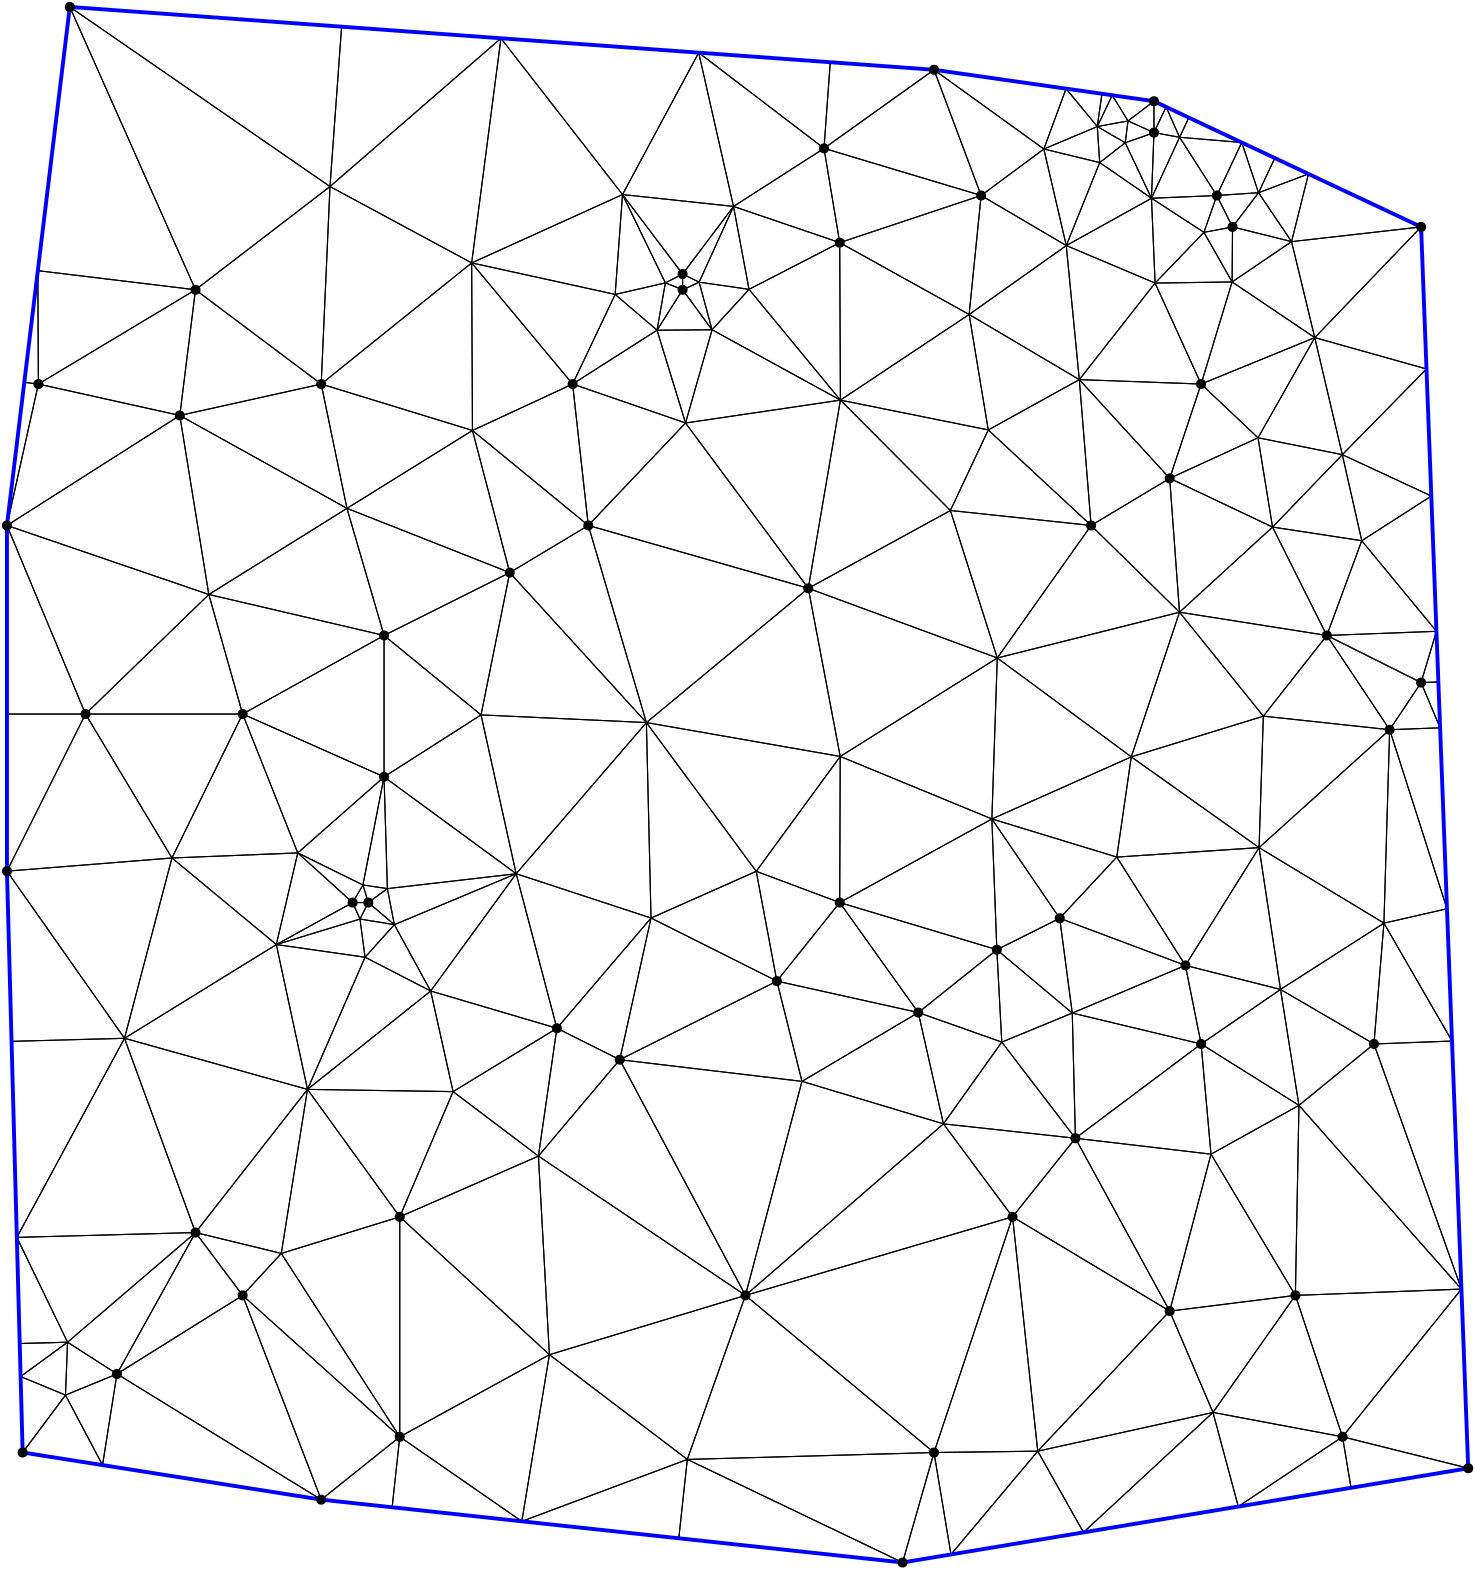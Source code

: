 <?xml version="1.0"?>
<!DOCTYPE ipe SYSTEM "ipe.dtd">
<ipe version="70218" creator="Ipe 7.2.24">
<info created="D:20221020151441" modified="D:20221020151441"/>
<ipestyle name="basic">
<symbol name="mark/disk(sx)" transformations="translations">
<path fill="sym-stroke">
0.6 0 0 0.6 0 0 e
</path>
</symbol>
<anglesize name="22.5 deg" value="22.5"/>
<anglesize name="30 deg" value="30"/>
<anglesize name="45 deg" value="45"/>
<anglesize name="60 deg" value="60"/>
<anglesize name="90 deg" value="90"/>
<arrowsize name="large" value="10"/>
<arrowsize name="small" value="5"/>
<arrowsize name="tiny" value="3"/>
<color name="blue" value="0 0 1"/>
<color name="gray" value="0.745"/>
<color name="green" value="0 1 0"/>
<color name="red" value="1 0 0"/>
<color name="pink" value="1 0.753 0.796"/>
<pen name="heavier" value="0.8"/>
<pen name="fat" value="1.4"/>
<pen name="ultrafat" value="2"/>
<gridsize name="16 pts (~6 mm)" value="16"/>
<gridsize name="32 pts (~12 mm)" value="32"/>
<gridsize name="4 pts" value="4"/>
<gridsize name="8 pts (~3 mm)" value="8"/>
<opacity name="10%" value="0.1"/>
<opacity name="25%" value="0.25"/>
<opacity name="50%" value="0.5"/>
<opacity name="75%" value="0.75"/>
<symbolsize name="large" value="5"/>
<symbolsize name="small" value="2"/>
<symbolsize name="tiny" value="1.1"/>
<textsize name="huge" value="\huge"/>
<textsize name="large" value="\large"/>
<textsize name="small" value="\small"/>
<textsize name="tiny" value="	iny"/>
<tiling name="falling" angle="-60" step="4" width="1"/>
<tiling name="rising" angle="30" step="4" width="1"/>
</ipestyle>
<page>
<layer name="hull"/>
<layer name="constraints"/>
<layer name="triangulation"/>
<layer name="obtuse"/>
<layer name="blub"/>
<layer name="problems"/>
<view layers="hull constraints triangulation obtuse blub" active="triangulation"/>
<path layer="triangulation" stroke="black">
168.534 483.391 m 
144.924 495.552 l 
</path>
<path layer="triangulation" stroke="black">
144.924 495.552 m 
124.199 447.969 l 
</path>
<path layer="triangulation" stroke="black">
124.199 447.969 m 
168.534 483.391 l 
</path>
<path layer="triangulation" stroke="black">
144.153 521.561 m 
146.101 515.232 l 
</path>
<path layer="triangulation" stroke="black">
146.101 515.232 m 
152.954 520.258 l 
</path>
<path layer="triangulation" stroke="black">
152.954 520.258 m 
144.153 521.561 l 
</path>
<path layer="triangulation" stroke="black">
27.1186 742.718 m 
83.8788 735.838 l 
</path>
<path layer="triangulation" stroke="black">
83.8788 735.838 m 
38.6263 837.657 l 
</path>
<path layer="triangulation" stroke="black">
38.6263 837.657 m 
27.1186 742.718 l 
</path>
<path layer="triangulation" stroke="black">
88.6717 626.138 m 
78.2222 690.586 l 
</path>
<path layer="triangulation" stroke="black">
78.2222 690.586 m 
16 650.99 l 
</path>
<path layer="triangulation" stroke="black">
16 650.99 m 
88.6717 626.138 l 
</path>
<path layer="triangulation" stroke="black">
129.131 300.283 m 
157.414 322.909 l 
</path>
<path layer="triangulation" stroke="black">
157.414 322.909 m 
100.848 373.818 l 
</path>
<path layer="triangulation" stroke="black">
100.848 373.818 m 
129.131 300.283 l 
</path>
<path layer="triangulation" stroke="black">
75.3986 531.29 m 
120.697 533.106 l 
</path>
<path layer="triangulation" stroke="black">
120.697 533.106 m 
100.848 583.111 l 
</path>
<path layer="triangulation" stroke="black">
100.848 583.111 m 
75.3986 531.29 l 
</path>
<path layer="triangulation" stroke="black">
316.046 696.116 m 
355.644 656.378 l 
</path>
<path layer="triangulation" stroke="black">
355.644 656.378 m 
369.272 685.38 l 
</path>
<path layer="triangulation" stroke="black">
369.272 685.38 m 
316.046 696.116 l 
</path>
<path layer="triangulation" stroke="black">
155.469 507.284 m 
146.101 515.232 l 
</path>
<path layer="triangulation" stroke="black">
146.101 515.232 m 
143.096 509.3 l 
</path>
<path layer="triangulation" stroke="black">
143.096 509.3 m 
155.469 507.284 l 
</path>
<path layer="triangulation" stroke="black">
78.2222 690.586 m 
83.8788 735.838 l 
</path>
<path layer="triangulation" stroke="black">
83.8788 735.838 m 
27.3131 701.899 l 
</path>
<path layer="triangulation" stroke="black">
27.3131 701.899 m 
78.2222 690.586 l 
</path>
<path layer="triangulation" stroke="black">
138.403 657.149 m 
78.2222 690.586 l 
</path>
<path layer="triangulation" stroke="black">
78.2222 690.586 m 
88.6717 626.138 l 
</path>
<path layer="triangulation" stroke="black">
88.6717 626.138 m 
138.403 657.149 l 
</path>
<path layer="triangulation" stroke="black">
402.053 703.497 m 
369.272 685.38 l 
</path>
<path layer="triangulation" stroke="black">
369.272 685.38 m 
406.303 650.99 l 
</path>
<path layer="triangulation" stroke="black">
406.303 650.99 m 
402.053 703.497 l 
</path>
<path layer="triangulation" stroke="black">
247.87 509.661 m 
293.172 486.949 l 
</path>
<path layer="triangulation" stroke="black">
293.172 486.949 m 
285.74 526.484 l 
</path>
<path layer="triangulation" stroke="black">
285.74 526.484 m 
247.87 509.661 l 
</path>
<path layer="triangulation" stroke="black">
183.298 745.513 m 
132.295 773.002 l 
</path>
<path layer="triangulation" stroke="black">
132.295 773.002 m 
129.131 701.899 l 
</path>
<path layer="triangulation" stroke="black">
129.131 701.899 m 
183.298 745.513 l 
</path>
<path layer="triangulation" stroke="black">
283.144 735.997 m 
277.57 765.841 l 
</path>
<path layer="triangulation" stroke="black">
277.57 765.841 m 
265.188 738.571 l 
</path>
<path layer="triangulation" stroke="black">
265.188 738.571 m 
283.144 735.997 l 
</path>
<path layer="triangulation" stroke="black">
151.758 611.394 m 
100.848 583.111 l 
</path>
<path layer="triangulation" stroke="black">
100.848 583.111 m 
151.758 560.485 l 
</path>
<path layer="triangulation" stroke="black">
151.758 560.485 m 
151.758 611.394 l 
</path>
<path layer="triangulation" stroke="black">
438.122 619.761 m 
471.612 650.412 l 
</path>
<path layer="triangulation" stroke="black">
471.612 650.412 m 
434.586 667.96 l 
</path>
<path layer="triangulation" stroke="black">
434.586 667.96 m 
438.122 619.761 l 
</path>
<path layer="triangulation" stroke="black">
186.669 582.792 m 
197.01 634.02 l 
</path>
<path layer="triangulation" stroke="black">
197.01 634.02 m 
151.758 611.394 l 
</path>
<path layer="triangulation" stroke="black">
151.758 611.394 m 
186.669 582.792 l 
</path>
<path layer="triangulation" stroke="black">
207.327 423.968 m 
176.609 447.173 l 
</path>
<path layer="triangulation" stroke="black">
176.609 447.173 m 
157.414 402.101 l 
</path>
<path layer="triangulation" stroke="black">
157.414 402.101 m 
207.327 423.968 l 
</path>
<path layer="triangulation" stroke="black">
449.455 424.656 m 
445.899 464.323 l 
</path>
<path layer="triangulation" stroke="black">
445.899 464.323 m 
400.646 430.384 l 
</path>
<path layer="triangulation" stroke="black">
400.646 430.384 m 
449.455 424.656 l 
</path>
<path layer="triangulation" stroke="black">
246.201 580.029 m 
285.74 526.484 l 
</path>
<path layer="triangulation" stroke="black">
285.74 526.484 m 
315.978 567.829 l 
</path>
<path layer="triangulation" stroke="black">
315.978 567.829 m 
246.201 580.029 l 
</path>
<path layer="triangulation" stroke="black">
211.288 352.475 m 
260.933 314.762 l 
</path>
<path layer="triangulation" stroke="black">
260.933 314.762 m 
281.859 373.818 l 
</path>
<path layer="triangulation" stroke="black">
281.859 373.818 m 
211.288 352.475 l 
</path>
<path layer="triangulation" stroke="black">
199.321 525.614 m 
151.758 560.485 l 
</path>
<path layer="triangulation" stroke="black">
151.758 560.485 m 
152.954 520.258 l 
</path>
<path layer="triangulation" stroke="black">
152.954 520.258 m 
199.321 525.614 l 
</path>
<path layer="triangulation" stroke="black">
372.364 498.263 m 
344.081 475.636 l 
</path>
<path layer="triangulation" stroke="black">
344.081 475.636 m 
374.139 465 l 
</path>
<path layer="triangulation" stroke="black">
374.139 465 m 
372.364 498.263 l 
</path>
<path layer="triangulation" stroke="black">
370.574 545.335 m 
420.757 567.69 l 
</path>
<path layer="triangulation" stroke="black">
420.757 567.69 m 
372.518 603.285 l 
</path>
<path layer="triangulation" stroke="black">
372.518 603.285 m 
370.574 545.335 l 
</path>
<path layer="triangulation" stroke="black">
88.6717 626.138 m 
16 650.99 l 
</path>
<path layer="triangulation" stroke="black">
16 650.99 m 
44.2828 583.111 l 
</path>
<path layer="triangulation" stroke="black">
44.2828 583.111 m 
88.6717 626.138 l 
</path>
<path layer="triangulation" stroke="black">
50.4133 312.712 m 
129.131 300.283 l 
</path>
<path layer="triangulation" stroke="black">
129.131 300.283 m 
55.596 345.535 l 
</path>
<path layer="triangulation" stroke="black">
55.596 345.535 m 
50.4133 312.712 l 
</path>
<path layer="triangulation" stroke="black">
378.02 402.101 m 
349.737 317.253 l 
</path>
<path layer="triangulation" stroke="black">
349.737 317.253 m 
387.084 317.744 l 
</path>
<path layer="triangulation" stroke="black">
387.084 317.744 m 
378.02 402.101 l 
</path>
<path layer="triangulation" stroke="black">
378.02 402.101 m 
434.586 368.162 l 
</path>
<path layer="triangulation" stroke="black">
434.586 368.162 m 
400.646 430.384 l 
</path>
<path layer="triangulation" stroke="black">
400.646 430.384 m 
378.02 402.101 l 
</path>
<path layer="triangulation" stroke="black">
114.755 388.926 m 
157.414 322.909 l 
</path>
<path layer="triangulation" stroke="black">
157.414 322.909 m 
157.414 402.101 l 
</path>
<path layer="triangulation" stroke="black">
157.414 402.101 m 
114.755 388.926 l 
</path>
<path layer="triangulation" stroke="black">
211.288 352.475 m 
201.349 292.475 l 
</path>
<path layer="triangulation" stroke="black">
201.349 292.475 m 
260.933 314.762 l 
</path>
<path layer="triangulation" stroke="black">
260.933 314.762 m 
211.288 352.475 l 
</path>
<path layer="triangulation" stroke="black">
302.207 450.86 m 
281.859 373.818 l 
</path>
<path layer="triangulation" stroke="black">
281.859 373.818 m 
353.137 435.562 l 
</path>
<path layer="triangulation" stroke="black">
353.137 435.562 m 
302.207 450.86 l 
</path>
<path layer="triangulation" stroke="black">
114.755 388.926 m 
100.848 373.818 l 
</path>
<path layer="triangulation" stroke="black">
100.848 373.818 m 
157.414 322.909 l 
</path>
<path layer="triangulation" stroke="black">
157.414 322.909 m 
114.755 388.926 l 
</path>
<path layer="triangulation" stroke="black">
144.924 495.552 m 
112.972 500.118 l 
</path>
<path layer="triangulation" stroke="black">
112.972 500.118 m 
124.199 447.969 l 
</path>
<path layer="triangulation" stroke="black">
124.199 447.969 m 
144.924 495.552 l 
</path>
<path layer="triangulation" stroke="black">
186.669 582.792 m 
246.201 580.029 l 
</path>
<path layer="triangulation" stroke="black">
246.201 580.029 m 
197.01 634.02 l 
</path>
<path layer="triangulation" stroke="black">
197.01 634.02 m 
186.669 582.792 l 
</path>
<path layer="triangulation" stroke="black">
207.327 423.968 m 
157.414 402.101 l 
</path>
<path layer="triangulation" stroke="black">
157.414 402.101 m 
211.288 352.475 l 
</path>
<path layer="triangulation" stroke="black">
211.288 352.475 m 
207.327 423.968 l 
</path>
<path layer="triangulation" stroke="black">
176.609 447.173 m 
207.327 423.968 l 
</path>
<path layer="triangulation" stroke="black">
207.327 423.968 m 
213.98 469.98 l 
</path>
<path layer="triangulation" stroke="black">
213.98 469.98 m 
176.609 447.173 l 
</path>
<path layer="triangulation" stroke="black">
281.859 373.818 m 
302.207 450.86 l 
</path>
<path layer="triangulation" stroke="black">
302.207 450.86 m 
236.606 458.667 l 
</path>
<path layer="triangulation" stroke="black">
236.606 458.667 m 
281.859 373.818 l 
</path>
<path layer="triangulation" stroke="black">
120.697 533.106 m 
75.3986 531.29 l 
</path>
<path layer="triangulation" stroke="black">
75.3986 531.29 m 
112.972 500.118 l 
</path>
<path layer="triangulation" stroke="black">
112.972 500.118 m 
120.697 533.106 l 
</path>
<path layer="triangulation" stroke="black">
55.596 345.535 m 
129.131 300.283 l 
</path>
<path layer="triangulation" stroke="black">
129.131 300.283 m 
100.848 373.818 l 
</path>
<path layer="triangulation" stroke="black">
100.848 373.818 m 
55.596 345.535 l 
</path>
<path layer="triangulation" stroke="black">
124.199 447.969 m 
83.8788 396.444 l 
</path>
<path layer="triangulation" stroke="black">
83.8788 396.444 m 
114.755 388.926 l 
</path>
<path layer="triangulation" stroke="black">
114.755 388.926 m 
124.199 447.969 l 
</path>
<path layer="triangulation" stroke="black">
55.596 345.535 m 
100.848 373.818 l 
</path>
<path layer="triangulation" stroke="black">
100.848 373.818 m 
83.8788 396.444 l 
</path>
<path layer="triangulation" stroke="black">
83.8788 396.444 m 
55.596 345.535 l 
</path>
<path layer="triangulation" stroke="black">
260.291 687.882 m 
219.636 701.899 l 
</path>
<path layer="triangulation" stroke="black">
219.636 701.899 m 
225.293 650.99 l 
</path>
<path layer="triangulation" stroke="black">
225.293 650.99 m 
260.291 687.882 l 
</path>
<path layer="triangulation" stroke="black">
151.758 560.485 m 
120.697 533.106 l 
</path>
<path layer="triangulation" stroke="black">
120.697 533.106 m 
144.153 521.561 l 
</path>
<path layer="triangulation" stroke="black">
144.153 521.561 m 
151.758 560.485 l 
</path>
<path layer="triangulation" stroke="black">
186.669 582.792 m 
151.758 611.394 l 
</path>
<path layer="triangulation" stroke="black">
151.758 611.394 m 
151.758 560.485 l 
</path>
<path layer="triangulation" stroke="black">
151.758 560.485 m 
186.669 582.792 l 
</path>
<path layer="triangulation" stroke="black">
138.403 657.149 m 
88.6717 626.138 l 
</path>
<path layer="triangulation" stroke="black">
88.6717 626.138 m 
151.758 611.394 l 
</path>
<path layer="triangulation" stroke="black">
151.758 611.394 m 
138.403 657.149 l 
</path>
<path layer="triangulation" stroke="black">
27.1186 742.718 m 
27.3131 701.899 l 
</path>
<path layer="triangulation" stroke="black">
27.3131 701.899 m 
83.8788 735.838 l 
</path>
<path layer="triangulation" stroke="black">
83.8788 735.838 m 
27.1186 742.718 l 
</path>
<path layer="triangulation" stroke="black">
16 650.99 m 
78.2222 690.586 l 
</path>
<path layer="triangulation" stroke="black">
78.2222 690.586 m 
27.3131 701.899 l 
</path>
<path layer="triangulation" stroke="black">
27.3131 701.899 m 
16 650.99 l 
</path>
<path layer="triangulation" stroke="black">
250.026 721.296 m 
234.956 734.16 l 
</path>
<path layer="triangulation" stroke="black">
234.956 734.16 m 
219.636 701.899 l 
</path>
<path layer="triangulation" stroke="black">
219.636 701.899 m 
250.026 721.296 l 
</path>
<path layer="triangulation" stroke="black">
83.8788 735.838 m 
78.2222 690.586 l 
</path>
<path layer="triangulation" stroke="black">
78.2222 690.586 m 
129.131 701.899 l 
</path>
<path layer="triangulation" stroke="black">
129.131 701.899 m 
83.8788 735.838 l 
</path>
<path layer="triangulation" stroke="black">
310.141 786.747 m 
315.798 752.808 l 
</path>
<path layer="triangulation" stroke="black">
315.798 752.808 m 
366.707 769.778 l 
</path>
<path layer="triangulation" stroke="black">
366.707 769.778 m 
310.141 786.747 l 
</path>
<path layer="triangulation" stroke="black">
260.291 687.882 m 
250.026 721.296 l 
</path>
<path layer="triangulation" stroke="black">
250.026 721.296 m 
219.636 701.899 l 
</path>
<path layer="triangulation" stroke="black">
219.636 701.899 m 
260.291 687.882 l 
</path>
<path layer="triangulation" stroke="black">
349.737 815.03 m 
310.141 786.747 l 
</path>
<path layer="triangulation" stroke="black">
310.141 786.747 m 
366.707 769.778 l 
</path>
<path layer="triangulation" stroke="black">
366.707 769.778 m 
349.737 815.03 l 
</path>
<path layer="triangulation" stroke="black">
269.844 721.43 m 
259.232 735.838 l 
</path>
<path layer="triangulation" stroke="black">
259.232 735.838 m 
250.026 721.296 l 
</path>
<path layer="triangulation" stroke="black">
250.026 721.296 m 
269.844 721.43 l 
</path>
<path layer="triangulation" stroke="black">
193.836 826.369 m 
136.48 830.54 l 
</path>
<path layer="triangulation" stroke="black">
136.48 830.54 m 
132.295 773.002 l 
</path>
<path layer="triangulation" stroke="black">
132.295 773.002 m 
193.836 826.369 l 
</path>
<path layer="triangulation" stroke="black">
132.295 773.002 m 
83.8788 735.838 l 
</path>
<path layer="triangulation" stroke="black">
83.8788 735.838 m 
129.131 701.899 l 
</path>
<path layer="triangulation" stroke="black">
129.131 701.899 m 
132.295 773.002 l 
</path>
<path layer="triangulation" stroke="black">
253.037 738.329 m 
234.956 734.16 l 
</path>
<path layer="triangulation" stroke="black">
234.956 734.16 m 
250.026 721.296 l 
</path>
<path layer="triangulation" stroke="black">
250.026 721.296 m 
253.037 738.329 l 
</path>
<path layer="triangulation" stroke="black">
183.585 685.19 m 
138.403 657.149 l 
</path>
<path layer="triangulation" stroke="black">
138.403 657.149 m 
197.01 634.02 l 
</path>
<path layer="triangulation" stroke="black">
197.01 634.02 m 
183.585 685.19 l 
</path>
<path layer="triangulation" stroke="black">
283.144 735.997 m 
265.188 738.571 l 
</path>
<path layer="triangulation" stroke="black">
265.188 738.571 m 
269.844 721.43 l 
</path>
<path layer="triangulation" stroke="black">
269.844 721.43 m 
283.144 735.997 l 
</path>
<path layer="triangulation" stroke="black">
183.585 685.19 m 
129.131 701.899 l 
</path>
<path layer="triangulation" stroke="black">
129.131 701.899 m 
138.403 657.149 l 
</path>
<path layer="triangulation" stroke="black">
138.403 657.149 m 
183.585 685.19 l 
</path>
<path layer="triangulation" stroke="black">
285.74 526.484 m 
315.798 515.232 l 
</path>
<path layer="triangulation" stroke="black">
315.798 515.232 m 
315.978 567.829 l 
</path>
<path layer="triangulation" stroke="black">
315.978 567.829 m 
285.74 526.484 l 
</path>
<path layer="triangulation" stroke="black">
225.293 650.99 m 
219.636 701.899 l 
</path>
<path layer="triangulation" stroke="black">
219.636 701.899 m 
183.585 685.19 l 
</path>
<path layer="triangulation" stroke="black">
183.585 685.19 m 
225.293 650.99 l 
</path>
<path layer="triangulation" stroke="black">
513.778 577.455 m 
525.091 594.424 l 
</path>
<path layer="triangulation" stroke="black">
525.091 594.424 m 
491.152 611.394 l 
</path>
<path layer="triangulation" stroke="black">
491.152 611.394 m 
513.778 577.455 l 
</path>
<path layer="triangulation" stroke="black">
434.586 667.96 m 
445.899 701.899 l 
</path>
<path layer="triangulation" stroke="black">
445.899 701.899 m 
402.053 703.497 l 
</path>
<path layer="triangulation" stroke="black">
402.053 703.497 m 
434.586 667.96 l 
</path>
<path layer="triangulation" stroke="black">
344.081 475.636 m 
315.798 515.232 l 
</path>
<path layer="triangulation" stroke="black">
315.798 515.232 m 
293.172 486.949 l 
</path>
<path layer="triangulation" stroke="black">
293.172 486.949 m 
344.081 475.636 l 
</path>
<path layer="triangulation" stroke="black">
399.519 475.451 m 
400.646 430.384 l 
</path>
<path layer="triangulation" stroke="black">
400.646 430.384 m 
445.899 464.323 l 
</path>
<path layer="triangulation" stroke="black">
445.899 464.323 m 
399.519 475.451 l 
</path>
<path layer="triangulation" stroke="black">
362.387 726.944 m 
369.272 685.38 l 
</path>
<path layer="triangulation" stroke="black">
369.272 685.38 m 
402.053 703.497 l 
</path>
<path layer="triangulation" stroke="black">
402.053 703.497 m 
362.387 726.944 l 
</path>
<path layer="triangulation" stroke="black">
419.586 796.627 m 
428.929 803.717 l 
</path>
<path layer="triangulation" stroke="black">
428.929 803.717 m 
413.907 805.863 l 
</path>
<path layer="triangulation" stroke="black">
413.907 805.863 m 
419.586 796.627 l 
</path>
<path layer="triangulation" stroke="black">
418.578 788.761 m 
428.035 768.784 l 
</path>
<path layer="triangulation" stroke="black">
428.035 768.784 m 
428.929 792.404 l 
</path>
<path layer="triangulation" stroke="black">
428.929 792.404 m 
418.578 788.761 l 
</path>
<path layer="triangulation" stroke="black">
478.462 753.173 m 
466.568 770.78 l 
</path>
<path layer="triangulation" stroke="black">
466.568 770.78 m 
457.212 758.465 l 
</path>
<path layer="triangulation" stroke="black">
457.212 758.465 m 
478.462 753.173 l 
</path>
<path layer="triangulation" stroke="black">
418.578 788.761 m 
428.929 792.404 l 
</path>
<path layer="triangulation" stroke="black">
428.929 792.404 m 
419.586 796.627 l 
</path>
<path layer="triangulation" stroke="black">
419.586 796.627 m 
418.578 788.761 l 
</path>
<path layer="triangulation" stroke="black">
438.122 619.761 m 
434.586 667.96 l 
</path>
<path layer="triangulation" stroke="black">
434.586 667.96 m 
406.303 650.99 l 
</path>
<path layer="triangulation" stroke="black">
406.303 650.99 m 
438.122 619.761 l 
</path>
<path layer="triangulation" stroke="black">
457.054 738.657 m 
445.899 701.899 l 
</path>
<path layer="triangulation" stroke="black">
445.899 701.899 m 
486.814 718.614 l 
</path>
<path layer="triangulation" stroke="black">
486.814 718.614 m 
457.054 738.657 l 
</path>
<path layer="triangulation" stroke="black">
316.046 696.116 m 
369.272 685.38 l 
</path>
<path layer="triangulation" stroke="black">
369.272 685.38 m 
362.387 726.944 l 
</path>
<path layer="triangulation" stroke="black">
362.387 726.944 m 
316.046 696.116 l 
</path>
<path layer="triangulation" stroke="black">
527.033 707.324 m 
486.814 718.614 l 
</path>
<path layer="triangulation" stroke="black">
486.814 718.614 m 
496.732 676.476 l 
</path>
<path layer="triangulation" stroke="black">
496.732 676.476 m 
527.033 707.324 l 
</path>
<path layer="triangulation" stroke="black">
466.383 682.554 m 
445.899 701.899 l 
</path>
<path layer="triangulation" stroke="black">
445.899 701.899 m 
434.586 667.96 l 
</path>
<path layer="triangulation" stroke="black">
434.586 667.96 m 
466.383 682.554 l 
</path>
<path layer="triangulation" stroke="black">
531.939 578.144 m 
525.091 594.424 l 
</path>
<path layer="triangulation" stroke="black">
525.091 594.424 m 
513.778 577.455 l 
</path>
<path layer="triangulation" stroke="black">
513.778 577.455 m 
531.939 578.144 l 
</path>
<path layer="triangulation" stroke="black">
355.644 656.378 m 
372.518 603.285 l 
</path>
<path layer="triangulation" stroke="black">
372.518 603.285 m 
406.303 650.99 l 
</path>
<path layer="triangulation" stroke="black">
406.303 650.99 m 
355.644 656.378 l 
</path>
<path layer="triangulation" stroke="black">
468.304 582.34 m 
513.778 577.455 l 
</path>
<path layer="triangulation" stroke="black">
513.778 577.455 m 
491.152 611.394 l 
</path>
<path layer="triangulation" stroke="black">
491.152 611.394 m 
468.304 582.34 l 
</path>
<path layer="triangulation" stroke="black">
511.713 507.828 m 
508.121 464.323 l 
</path>
<path layer="triangulation" stroke="black">
508.121 464.323 m 
536.22 465.39 l 
</path>
<path layer="triangulation" stroke="black">
536.22 465.39 m 
511.713 507.828 l 
</path>
<path layer="triangulation" stroke="black">
394.99 509.576 m 
399.519 475.451 l 
</path>
<path layer="triangulation" stroke="black">
399.519 475.451 m 
440.242 492.606 l 
</path>
<path layer="triangulation" stroke="black">
440.242 492.606 m 
394.99 509.576 l 
</path>
<path layer="triangulation" stroke="black">
449.455 424.656 m 
479.838 373.818 l 
</path>
<path layer="triangulation" stroke="black">
479.838 373.818 m 
481.121 442.231 l 
</path>
<path layer="triangulation" stroke="black">
481.121 442.231 m 
449.455 424.656 l 
</path>
<path layer="triangulation" stroke="black">
539.612 376.088 m 
536.22 465.39 l 
</path>
<path layer="triangulation" stroke="black">
536.22 465.39 m 
508.121 464.323 l 
</path>
<path layer="triangulation" stroke="black">
508.121 464.323 m 
539.612 376.088 l 
</path>
<path layer="triangulation" stroke="black">
536.22 465.39 m 
534.412 513.009 l 
</path>
<path layer="triangulation" stroke="black">
534.412 513.009 m 
511.713 507.828 l 
</path>
<path layer="triangulation" stroke="black">
511.713 507.828 m 
536.22 465.39 l 
</path>
<path layer="triangulation" stroke="black">
481.121 442.231 m 
474.484 483.952 l 
</path>
<path layer="triangulation" stroke="black">
474.484 483.952 m 
445.899 464.323 l 
</path>
<path layer="triangulation" stroke="black">
445.899 464.323 m 
481.121 442.231 l 
</path>
<path layer="triangulation" stroke="black">
372.518 603.285 m 
420.757 567.69 l 
</path>
<path layer="triangulation" stroke="black">
420.757 567.69 m 
438.122 619.761 l 
</path>
<path layer="triangulation" stroke="black">
438.122 619.761 m 
372.518 603.285 l 
</path>
<path layer="triangulation" stroke="black">
353.137 435.562 m 
378.02 402.101 l 
</path>
<path layer="triangulation" stroke="black">
378.02 402.101 m 
400.646 430.384 l 
</path>
<path layer="triangulation" stroke="black">
400.646 430.384 m 
353.137 435.562 l 
</path>
<path layer="triangulation" stroke="black">
449.455 424.656 m 
481.121 442.231 l 
</path>
<path layer="triangulation" stroke="black">
481.121 442.231 m 
445.899 464.323 l 
</path>
<path layer="triangulation" stroke="black">
445.899 464.323 m 
449.455 424.656 l 
</path>
<path layer="triangulation" stroke="black">
372.364 498.263 m 
394.99 509.576 l 
</path>
<path layer="triangulation" stroke="black">
394.99 509.576 m 
370.574 545.335 l 
</path>
<path layer="triangulation" stroke="black">
370.574 545.335 m 
372.364 498.263 l 
</path>
<path layer="triangulation" stroke="black">
438.122 619.761 m 
491.152 611.394 l 
</path>
<path layer="triangulation" stroke="black">
491.152 611.394 m 
471.612 650.412 l 
</path>
<path layer="triangulation" stroke="black">
471.612 650.412 m 
438.122 619.761 l 
</path>
<path layer="triangulation" stroke="black">
344.081 475.636 m 
372.364 498.263 l 
</path>
<path layer="triangulation" stroke="black">
372.364 498.263 m 
315.798 515.232 l 
</path>
<path layer="triangulation" stroke="black">
315.798 515.232 m 
344.081 475.636 l 
</path>
<path layer="triangulation" stroke="black">
374.139 465 m 
353.137 435.562 l 
</path>
<path layer="triangulation" stroke="black">
353.137 435.562 m 
400.646 430.384 l 
</path>
<path layer="triangulation" stroke="black">
400.646 430.384 m 
374.139 465 l 
</path>
<path layer="triangulation" stroke="black">
338.424 277.657 m 
355.853 280.561 l 
</path>
<path layer="triangulation" stroke="black">
355.853 280.561 m 
349.737 317.253 l 
</path>
<path layer="triangulation" stroke="black">
349.737 317.253 m 
338.424 277.657 l 
</path>
<path layer="triangulation" stroke="black">
281.859 373.818 m 
260.933 314.762 l 
</path>
<path layer="triangulation" stroke="black">
260.933 314.762 m 
349.737 317.253 l 
</path>
<path layer="triangulation" stroke="black">
349.737 317.253 m 
281.859 373.818 l 
</path>
<path layer="triangulation" stroke="black">
387.084 317.744 m 
434.586 368.162 l 
</path>
<path layer="triangulation" stroke="black">
434.586 368.162 m 
378.02 402.101 l 
</path>
<path layer="triangulation" stroke="black">
378.02 402.101 m 
387.084 317.744 l 
</path>
<path layer="triangulation" stroke="black">
399.519 475.451 m 
374.139 465 l 
</path>
<path layer="triangulation" stroke="black">
374.139 465 m 
400.646 430.384 l 
</path>
<path layer="triangulation" stroke="black">
400.646 430.384 m 
399.519 475.451 l 
</path>
<path layer="triangulation" stroke="black">
281.859 373.818 m 
349.737 317.253 l 
</path>
<path layer="triangulation" stroke="black">
349.737 317.253 m 
378.02 402.101 l 
</path>
<path layer="triangulation" stroke="black">
378.02 402.101 m 
281.859 373.818 l 
</path>
<path layer="triangulation" stroke="black">
450.171 331.68 m 
479.838 373.818 l 
</path>
<path layer="triangulation" stroke="black">
479.838 373.818 m 
434.586 368.162 l 
</path>
<path layer="triangulation" stroke="black">
434.586 368.162 m 
450.171 331.68 l 
</path>
<path layer="triangulation" stroke="black">
496.808 322.909 m 
542.061 311.596 l 
</path>
<path layer="triangulation" stroke="black">
542.061 311.596 m 
539.612 376.088 l 
</path>
<path layer="triangulation" stroke="black">
539.612 376.088 m 
496.808 322.909 l 
</path>
<path layer="triangulation" stroke="black">
534.412 513.009 m 
531.939 578.144 l 
</path>
<path layer="triangulation" stroke="black">
531.939 578.144 m 
513.778 577.455 l 
</path>
<path layer="triangulation" stroke="black">
513.778 577.455 m 
534.412 513.009 l 
</path>
<path layer="triangulation" stroke="black">
499.866 304.563 m 
542.061 311.596 l 
</path>
<path layer="triangulation" stroke="black">
542.061 311.596 m 
496.808 322.909 l 
</path>
<path layer="triangulation" stroke="black">
496.808 322.909 m 
499.866 304.563 l 
</path>
<path layer="triangulation" stroke="black">
168.534 483.391 m 
176.609 447.173 l 
</path>
<path layer="triangulation" stroke="black">
176.609 447.173 m 
213.98 469.98 l 
</path>
<path layer="triangulation" stroke="black">
213.98 469.98 m 
168.534 483.391 l 
</path>
<path layer="triangulation" stroke="black">
112.972 500.118 m 
140.444 515.232 l 
</path>
<path layer="triangulation" stroke="black">
140.444 515.232 m 
120.697 533.106 l 
</path>
<path layer="triangulation" stroke="black">
120.697 533.106 m 
112.972 500.118 l 
</path>
<path layer="triangulation" stroke="black">
237.607 770.117 m 
193.836 826.369 l 
</path>
<path layer="triangulation" stroke="black">
193.836 826.369 m 
183.298 745.513 l 
</path>
<path layer="triangulation" stroke="black">
183.298 745.513 m 
237.607 770.117 l 
</path>
<path layer="triangulation" stroke="black">
183.298 745.513 m 
129.131 701.899 l 
</path>
<path layer="triangulation" stroke="black">
129.131 701.899 m 
183.585 685.19 l 
</path>
<path layer="triangulation" stroke="black">
183.585 685.19 m 
183.298 745.513 l 
</path>
<path layer="triangulation" stroke="black">
451.556 769.778 m 
457.212 758.465 l 
</path>
<path layer="triangulation" stroke="black">
457.212 758.465 m 
466.568 770.78 l 
</path>
<path layer="triangulation" stroke="black">
466.568 770.78 m 
451.556 769.778 l 
</path>
<path layer="triangulation" stroke="black">
397.281 808.238 m 
408.517 794.604 l 
</path>
<path layer="triangulation" stroke="black">
408.517 794.604 m 
410.201 806.393 l 
</path>
<path layer="triangulation" stroke="black">
410.201 806.393 m 
397.281 808.238 l 
</path>
<path layer="triangulation" stroke="black">
389.281 786.506 m 
397.359 751.749 l 
</path>
<path layer="triangulation" stroke="black">
397.359 751.749 m 
409.39 781.627 l 
</path>
<path layer="triangulation" stroke="black">
409.39 781.627 m 
389.281 786.506 l 
</path>
<path layer="triangulation" stroke="black">
304.485 628.364 m 
316.046 696.116 l 
</path>
<path layer="triangulation" stroke="black">
316.046 696.116 m 
260.291 687.882 l 
</path>
<path layer="triangulation" stroke="black">
260.291 687.882 m 
304.485 628.364 l 
</path>
<path layer="triangulation" stroke="black">
259.232 735.838 m 
253.037 738.329 l 
</path>
<path layer="triangulation" stroke="black">
253.037 738.329 m 
250.026 721.296 l 
</path>
<path layer="triangulation" stroke="black">
250.026 721.296 m 
259.232 735.838 l 
</path>
<path layer="triangulation" stroke="black">
293.172 486.949 m 
302.207 450.86 l 
</path>
<path layer="triangulation" stroke="black">
302.207 450.86 m 
344.081 475.636 l 
</path>
<path layer="triangulation" stroke="black">
344.081 475.636 m 
293.172 486.949 l 
</path>
<path layer="triangulation" stroke="black">
281.859 373.818 m 
378.02 402.101 l 
</path>
<path layer="triangulation" stroke="black">
378.02 402.101 m 
353.137 435.562 l 
</path>
<path layer="triangulation" stroke="black">
353.137 435.562 m 
281.859 373.818 l 
</path>
<path layer="triangulation" stroke="black">
50.4133 312.712 m 
37.0723 337.919 l 
</path>
<path layer="triangulation" stroke="black">
37.0723 337.919 m 
21.6566 317.253 l 
</path>
<path layer="triangulation" stroke="black">
21.6566 317.253 m 
50.4133 312.712 l 
</path>
<path layer="triangulation" stroke="black">
37.8203 356.96 m 
83.8788 396.444 l 
</path>
<path layer="triangulation" stroke="black">
83.8788 396.444 m 
19.5632 394.706 l 
</path>
<path layer="triangulation" stroke="black">
19.5632 394.706 m 
37.8203 356.96 l 
</path>
<path layer="triangulation" stroke="black">
349.737 317.253 m 
260.933 314.762 l 
</path>
<path layer="triangulation" stroke="black">
260.933 314.762 m 
338.424 277.657 l 
</path>
<path layer="triangulation" stroke="black">
338.424 277.657 m 
349.737 317.253 l 
</path>
<path layer="triangulation" stroke="black">
260.933 314.762 m 
201.349 292.475 l 
</path>
<path layer="triangulation" stroke="black">
201.349 292.475 m 
257.863 286.366 l 
</path>
<path layer="triangulation" stroke="black">
257.863 286.366 m 
260.933 314.762 l 
</path>
<path layer="triangulation" stroke="black">
344.081 475.636 m 
302.207 450.86 l 
</path>
<path layer="triangulation" stroke="black">
302.207 450.86 m 
353.137 435.562 l 
</path>
<path layer="triangulation" stroke="black">
353.137 435.562 m 
344.081 475.636 l 
</path>
<path layer="triangulation" stroke="black">
293.172 486.949 m 
236.606 458.667 l 
</path>
<path layer="triangulation" stroke="black">
236.606 458.667 m 
302.207 450.86 l 
</path>
<path layer="triangulation" stroke="black">
302.207 450.86 m 
293.172 486.949 l 
</path>
<path layer="triangulation" stroke="black">
199.321 525.614 m 
152.954 520.258 l 
</path>
<path layer="triangulation" stroke="black">
152.954 520.258 m 
155.469 507.284 l 
</path>
<path layer="triangulation" stroke="black">
155.469 507.284 m 
199.321 525.614 l 
</path>
<path layer="triangulation" stroke="black">
143.096 509.3 m 
140.444 515.232 l 
</path>
<path layer="triangulation" stroke="black">
140.444 515.232 m 
112.972 500.118 l 
</path>
<path layer="triangulation" stroke="black">
112.972 500.118 m 
143.096 509.3 l 
</path>
<path layer="triangulation" stroke="black">
124.199 447.969 m 
176.609 447.173 l 
</path>
<path layer="triangulation" stroke="black">
176.609 447.173 m 
168.534 483.391 l 
</path>
<path layer="triangulation" stroke="black">
168.534 483.391 m 
124.199 447.969 l 
</path>
<path layer="triangulation" stroke="black">
155.469 507.284 m 
152.954 520.258 l 
</path>
<path layer="triangulation" stroke="black">
152.954 520.258 m 
146.101 515.232 l 
</path>
<path layer="triangulation" stroke="black">
146.101 515.232 m 
155.469 507.284 l 
</path>
<path layer="triangulation" stroke="black">
213.98 469.98 m 
199.321 525.614 l 
</path>
<path layer="triangulation" stroke="black">
199.321 525.614 m 
168.534 483.391 l 
</path>
<path layer="triangulation" stroke="black">
168.534 483.391 m 
213.98 469.98 l 
</path>
<path layer="triangulation" stroke="black">
144.153 521.561 m 
140.444 515.232 l 
</path>
<path layer="triangulation" stroke="black">
140.444 515.232 m 
146.101 515.232 l 
</path>
<path layer="triangulation" stroke="black">
146.101 515.232 m 
144.153 521.561 l 
</path>
<path layer="triangulation" stroke="black">
253.037 738.329 m 
237.607 770.117 l 
</path>
<path layer="triangulation" stroke="black">
237.607 770.117 m 
234.956 734.16 l 
</path>
<path layer="triangulation" stroke="black">
234.956 734.16 m 
253.037 738.329 l 
</path>
<path layer="triangulation" stroke="black">
38.6263 837.657 m 
83.8788 735.838 l 
</path>
<path layer="triangulation" stroke="black">
83.8788 735.838 m 
132.295 773.002 l 
</path>
<path layer="triangulation" stroke="black">
132.295 773.002 m 
38.6263 837.657 l 
</path>
<path layer="triangulation" stroke="black">
310.141 786.747 m 
277.57 765.841 l 
</path>
<path layer="triangulation" stroke="black">
277.57 765.841 m 
315.798 752.808 l 
</path>
<path layer="triangulation" stroke="black">
315.798 752.808 m 
310.141 786.747 l 
</path>
<path layer="triangulation" stroke="black">
259.232 741.495 m 
259.232 735.838 l 
</path>
<path layer="triangulation" stroke="black">
259.232 735.838 m 
265.188 738.571 l 
</path>
<path layer="triangulation" stroke="black">
265.188 738.571 m 
259.232 741.495 l 
</path>
<path layer="triangulation" stroke="black">
260.291 687.882 m 
269.844 721.43 l 
</path>
<path layer="triangulation" stroke="black">
269.844 721.43 m 
250.026 721.296 l 
</path>
<path layer="triangulation" stroke="black">
250.026 721.296 m 
260.291 687.882 l 
</path>
<path layer="triangulation" stroke="black">
265.188 738.571 m 
259.232 735.838 l 
</path>
<path layer="triangulation" stroke="black">
259.232 735.838 m 
269.844 721.43 l 
</path>
<path layer="triangulation" stroke="black">
269.844 721.43 m 
265.188 738.571 l 
</path>
<path layer="triangulation" stroke="black">
236.606 458.667 m 
293.172 486.949 l 
</path>
<path layer="triangulation" stroke="black">
293.172 486.949 m 
247.87 509.661 l 
</path>
<path layer="triangulation" stroke="black">
247.87 509.661 m 
236.606 458.667 l 
</path>
<path layer="triangulation" stroke="black">
293.172 486.949 m 
315.798 515.232 l 
</path>
<path layer="triangulation" stroke="black">
315.798 515.232 m 
285.74 526.484 l 
</path>
<path layer="triangulation" stroke="black">
285.74 526.484 m 
293.172 486.949 l 
</path>
<path layer="triangulation" stroke="black">
446.92 756.514 m 
428.035 768.784 l 
</path>
<path layer="triangulation" stroke="black">
428.035 768.784 m 
429.331 738.251 l 
</path>
<path layer="triangulation" stroke="black">
429.331 738.251 m 
446.92 756.514 l 
</path>
<path layer="triangulation" stroke="black">
446.92 756.514 m 
451.556 769.778 l 
</path>
<path layer="triangulation" stroke="black">
451.556 769.778 m 
428.035 768.784 l 
</path>
<path layer="triangulation" stroke="black">
428.035 768.784 m 
446.92 756.514 l 
</path>
<path layer="triangulation" stroke="black">
428.929 792.404 m 
433.288 801.666 l 
</path>
<path layer="triangulation" stroke="black">
433.288 801.666 m 
428.929 803.717 l 
</path>
<path layer="triangulation" stroke="black">
428.929 803.717 m 
428.929 792.404 l 
</path>
<path layer="triangulation" stroke="black">
460.529 788.847 m 
451.556 769.778 l 
</path>
<path layer="triangulation" stroke="black">
451.556 769.778 m 
466.568 770.78 l 
</path>
<path layer="triangulation" stroke="black">
466.568 770.78 m 
460.529 788.847 l 
</path>
<path layer="triangulation" stroke="black">
478.462 753.173 m 
457.212 758.465 l 
</path>
<path layer="triangulation" stroke="black">
457.212 758.465 m 
457.054 738.657 l 
</path>
<path layer="triangulation" stroke="black">
457.054 738.657 m 
478.462 753.173 l 
</path>
<path layer="triangulation" stroke="black">
429.331 738.251 m 
428.035 768.784 l 
</path>
<path layer="triangulation" stroke="black">
428.035 768.784 m 
397.359 751.749 l 
</path>
<path layer="triangulation" stroke="black">
397.359 751.749 m 
429.331 738.251 l 
</path>
<path layer="triangulation" stroke="black">
451.556 769.778 m 
438.155 790.736 l 
</path>
<path layer="triangulation" stroke="black">
438.155 790.736 m 
428.035 768.784 l 
</path>
<path layer="triangulation" stroke="black">
428.035 768.784 m 
451.556 769.778 l 
</path>
<path layer="triangulation" stroke="black">
531.311 594.66 m 
525.091 594.424 l 
</path>
<path layer="triangulation" stroke="black">
525.091 594.424 m 
531.939 578.144 l 
</path>
<path layer="triangulation" stroke="black">
531.939 578.144 m 
531.311 594.66 l 
</path>
<path layer="triangulation" stroke="black">
415.534 531.608 m 
466.765 535.018 l 
</path>
<path layer="triangulation" stroke="black">
466.765 535.018 m 
420.757 567.69 l 
</path>
<path layer="triangulation" stroke="black">
420.757 567.69 m 
415.534 531.608 l 
</path>
<path layer="triangulation" stroke="black">
466.765 535.018 m 
511.713 507.828 l 
</path>
<path layer="triangulation" stroke="black">
511.713 507.828 m 
513.778 577.455 l 
</path>
<path layer="triangulation" stroke="black">
513.778 577.455 m 
466.765 535.018 l 
</path>
<path layer="triangulation" stroke="black">
415.534 531.608 m 
420.757 567.69 l 
</path>
<path layer="triangulation" stroke="black">
420.757 567.69 m 
370.574 545.335 l 
</path>
<path layer="triangulation" stroke="black">
370.574 545.335 m 
415.534 531.608 l 
</path>
<path layer="triangulation" stroke="black">
468.304 582.34 m 
438.122 619.761 l 
</path>
<path layer="triangulation" stroke="black">
438.122 619.761 m 
420.757 567.69 l 
</path>
<path layer="triangulation" stroke="black">
420.757 567.69 m 
468.304 582.34 l 
</path>
<path layer="triangulation" stroke="black">
539.612 376.088 m 
481.121 442.231 l 
</path>
<path layer="triangulation" stroke="black">
481.121 442.231 m 
479.838 373.818 l 
</path>
<path layer="triangulation" stroke="black">
479.838 373.818 m 
539.612 376.088 l 
</path>
<path layer="triangulation" stroke="black">
508.121 464.323 m 
474.484 483.952 l 
</path>
<path layer="triangulation" stroke="black">
474.484 483.952 m 
481.121 442.231 l 
</path>
<path layer="triangulation" stroke="black">
481.121 442.231 m 
508.121 464.323 l 
</path>
<path layer="triangulation" stroke="black">
481.121 442.231 m 
539.612 376.088 l 
</path>
<path layer="triangulation" stroke="black">
539.612 376.088 m 
508.121 464.323 l 
</path>
<path layer="triangulation" stroke="black">
508.121 464.323 m 
481.121 442.231 l 
</path>
<path layer="triangulation" stroke="black">
496.808 322.909 m 
539.612 376.088 l 
</path>
<path layer="triangulation" stroke="black">
539.612 376.088 m 
479.838 373.818 l 
</path>
<path layer="triangulation" stroke="black">
479.838 373.818 m 
496.808 322.909 l 
</path>
<path layer="triangulation" stroke="black">
37.0723 337.919 m 
55.596 345.535 l 
</path>
<path layer="triangulation" stroke="black">
55.596 345.535 m 
37.8203 356.96 l 
</path>
<path layer="triangulation" stroke="black">
37.8203 356.96 m 
37.0723 337.919 l 
</path>
<path layer="triangulation" stroke="black">
37.8203 356.96 m 
19.5632 394.706 l 
</path>
<path layer="triangulation" stroke="black">
19.5632 394.706 m 
20.596 356.494 l 
</path>
<path layer="triangulation" stroke="black">
20.596 356.494 m 
37.8203 356.96 l 
</path>
<path layer="triangulation" stroke="black">
20.9175 344.598 m 
37.8203 356.96 l 
</path>
<path layer="triangulation" stroke="black">
37.8203 356.96 m 
20.596 356.494 l 
</path>
<path layer="triangulation" stroke="black">
20.596 356.494 m 
20.9175 344.598 l 
</path>
<path layer="triangulation" stroke="black">
55.596 345.535 m 
83.8788 396.444 l 
</path>
<path layer="triangulation" stroke="black">
83.8788 396.444 m 
37.8203 356.96 l 
</path>
<path layer="triangulation" stroke="black">
37.8203 356.96 m 
55.596 345.535 l 
</path>
<path layer="triangulation" stroke="black">
37.0723 337.919 m 
20.9175 344.598 l 
</path>
<path layer="triangulation" stroke="black">
20.9175 344.598 m 
21.6566 317.253 l 
</path>
<path layer="triangulation" stroke="black">
21.6566 317.253 m 
37.0723 337.919 l 
</path>
<path layer="triangulation" stroke="black">
37.0723 337.919 m 
37.8203 356.96 l 
</path>
<path layer="triangulation" stroke="black">
37.8203 356.96 m 
20.9175 344.598 l 
</path>
<path layer="triangulation" stroke="black">
20.9175 344.598 m 
37.0723 337.919 l 
</path>
<path layer="triangulation" stroke="black">
37.0723 337.919 m 
50.4133 312.712 l 
</path>
<path layer="triangulation" stroke="black">
50.4133 312.712 m 
55.596 345.535 l 
</path>
<path layer="triangulation" stroke="black">
55.596 345.535 m 
37.0723 337.919 l 
</path>
<path layer="triangulation" stroke="black">
157.414 322.909 m 
154.67 297.522 l 
</path>
<path layer="triangulation" stroke="black">
154.67 297.522 m 
201.349 292.475 l 
</path>
<path layer="triangulation" stroke="black">
201.349 292.475 m 
157.414 322.909 l 
</path>
<path layer="triangulation" stroke="black">
157.414 322.909 m 
129.131 300.283 l 
</path>
<path layer="triangulation" stroke="black">
129.131 300.283 m 
154.67 297.522 l 
</path>
<path layer="triangulation" stroke="black">
154.67 297.522 m 
157.414 322.909 l 
</path>
<path layer="triangulation" stroke="black">
338.424 277.657 m 
260.933 314.762 l 
</path>
<path layer="triangulation" stroke="black">
260.933 314.762 m 
257.863 286.366 l 
</path>
<path layer="triangulation" stroke="black">
257.863 286.366 m 
338.424 277.657 l 
</path>
<path layer="triangulation" stroke="black">
281.859 373.818 m 
236.606 458.667 l 
</path>
<path layer="triangulation" stroke="black">
236.606 458.667 m 
207.327 423.968 l 
</path>
<path layer="triangulation" stroke="black">
207.327 423.968 m 
281.859 373.818 l 
</path>
<path layer="triangulation" stroke="black">
157.414 322.909 m 
211.288 352.475 l 
</path>
<path layer="triangulation" stroke="black">
211.288 352.475 m 
157.414 402.101 l 
</path>
<path layer="triangulation" stroke="black">
157.414 402.101 m 
157.414 322.909 l 
</path>
<path layer="triangulation" stroke="black">
157.414 322.909 m 
201.349 292.475 l 
</path>
<path layer="triangulation" stroke="black">
201.349 292.475 m 
211.288 352.475 l 
</path>
<path layer="triangulation" stroke="black">
211.288 352.475 m 
157.414 322.909 l 
</path>
<path layer="triangulation" stroke="black">
281.859 373.818 m 
207.327 423.968 l 
</path>
<path layer="triangulation" stroke="black">
207.327 423.968 m 
211.288 352.475 l 
</path>
<path layer="triangulation" stroke="black">
211.288 352.475 m 
281.859 373.818 l 
</path>
<path layer="triangulation" stroke="black">
236.606 458.667 m 
213.98 469.98 l 
</path>
<path layer="triangulation" stroke="black">
213.98 469.98 m 
207.327 423.968 l 
</path>
<path layer="triangulation" stroke="black">
207.327 423.968 m 
236.606 458.667 l 
</path>
<path layer="triangulation" stroke="black">
176.609 447.173 m 
124.199 447.969 l 
</path>
<path layer="triangulation" stroke="black">
124.199 447.969 m 
157.414 402.101 l 
</path>
<path layer="triangulation" stroke="black">
157.414 402.101 m 
176.609 447.173 l 
</path>
<path layer="triangulation" stroke="black">
83.8788 396.444 m 
100.848 373.818 l 
</path>
<path layer="triangulation" stroke="black">
100.848 373.818 m 
114.755 388.926 l 
</path>
<path layer="triangulation" stroke="black">
114.755 388.926 m 
83.8788 396.444 l 
</path>
<path layer="triangulation" stroke="black">
155.469 507.284 m 
143.096 509.3 l 
</path>
<path layer="triangulation" stroke="black">
143.096 509.3 m 
144.924 495.552 l 
</path>
<path layer="triangulation" stroke="black">
144.924 495.552 m 
155.469 507.284 l 
</path>
<path layer="triangulation" stroke="black">
146.101 515.232 m 
140.444 515.232 l 
</path>
<path layer="triangulation" stroke="black">
140.444 515.232 m 
143.096 509.3 l 
</path>
<path layer="triangulation" stroke="black">
143.096 509.3 m 
146.101 515.232 l 
</path>
<path layer="triangulation" stroke="black">
168.534 483.391 m 
155.469 507.284 l 
</path>
<path layer="triangulation" stroke="black">
155.469 507.284 m 
144.924 495.552 l 
</path>
<path layer="triangulation" stroke="black">
144.924 495.552 m 
168.534 483.391 l 
</path>
<path layer="triangulation" stroke="black">
168.534 483.391 m 
199.321 525.614 l 
</path>
<path layer="triangulation" stroke="black">
199.321 525.614 m 
155.469 507.284 l 
</path>
<path layer="triangulation" stroke="black">
155.469 507.284 m 
168.534 483.391 l 
</path>
<path layer="triangulation" stroke="black">
225.293 650.99 m 
197.01 634.02 l 
</path>
<path layer="triangulation" stroke="black">
197.01 634.02 m 
246.201 580.029 l 
</path>
<path layer="triangulation" stroke="black">
246.201 580.029 m 
225.293 650.99 l 
</path>
<path layer="triangulation" stroke="black">
247.87 509.661 m 
213.98 469.98 l 
</path>
<path layer="triangulation" stroke="black">
213.98 469.98 m 
236.606 458.667 l 
</path>
<path layer="triangulation" stroke="black">
236.606 458.667 m 
247.87 509.661 l 
</path>
<path layer="triangulation" stroke="black">
246.201 580.029 m 
247.87 509.661 l 
</path>
<path layer="triangulation" stroke="black">
247.87 509.661 m 
285.74 526.484 l 
</path>
<path layer="triangulation" stroke="black">
285.74 526.484 m 
246.201 580.029 l 
</path>
<path layer="triangulation" stroke="black">
199.321 525.614 m 
213.98 469.98 l 
</path>
<path layer="triangulation" stroke="black">
213.98 469.98 m 
247.87 509.661 l 
</path>
<path layer="triangulation" stroke="black">
247.87 509.661 m 
199.321 525.614 l 
</path>
<path layer="triangulation" stroke="black">
151.758 560.485 m 
144.153 521.561 l 
</path>
<path layer="triangulation" stroke="black">
144.153 521.561 m 
152.954 520.258 l 
</path>
<path layer="triangulation" stroke="black">
152.954 520.258 m 
151.758 560.485 l 
</path>
<path layer="triangulation" stroke="black">
151.758 560.485 m 
100.848 583.111 l 
</path>
<path layer="triangulation" stroke="black">
100.848 583.111 m 
120.697 533.106 l 
</path>
<path layer="triangulation" stroke="black">
120.697 533.106 m 
151.758 560.485 l 
</path>
<path layer="triangulation" stroke="black">
144.153 521.561 m 
120.697 533.106 l 
</path>
<path layer="triangulation" stroke="black">
120.697 533.106 m 
140.444 515.232 l 
</path>
<path layer="triangulation" stroke="black">
140.444 515.232 m 
144.153 521.561 l 
</path>
<path layer="triangulation" stroke="black">
100.848 583.111 m 
44.2828 583.111 l 
</path>
<path layer="triangulation" stroke="black">
44.2828 583.111 m 
75.3986 531.29 l 
</path>
<path layer="triangulation" stroke="black">
75.3986 531.29 m 
100.848 583.111 l 
</path>
<path layer="triangulation" stroke="black">
143.096 509.3 m 
112.972 500.118 l 
</path>
<path layer="triangulation" stroke="black">
112.972 500.118 m 
144.924 495.552 l 
</path>
<path layer="triangulation" stroke="black">
144.924 495.552 m 
143.096 509.3 l 
</path>
<path layer="triangulation" stroke="black">
16 526.545 m 
17.656 465.273 l 
</path>
<path layer="triangulation" stroke="black">
17.656 465.273 m 
58.3213 466.372 l 
</path>
<path layer="triangulation" stroke="black">
58.3213 466.372 m 
16 526.545 l 
</path>
<path layer="triangulation" stroke="black">
58.3213 466.372 m 
124.199 447.969 l 
</path>
<path layer="triangulation" stroke="black">
124.199 447.969 m 
112.972 500.118 l 
</path>
<path layer="triangulation" stroke="black">
112.972 500.118 m 
58.3213 466.372 l 
</path>
<path layer="triangulation" stroke="black">
114.755 388.926 m 
157.414 402.101 l 
</path>
<path layer="triangulation" stroke="black">
157.414 402.101 m 
124.199 447.969 l 
</path>
<path layer="triangulation" stroke="black">
124.199 447.969 m 
114.755 388.926 l 
</path>
<path layer="triangulation" stroke="black">
83.8788 396.444 m 
58.3213 466.372 l 
</path>
<path layer="triangulation" stroke="black">
58.3213 466.372 m 
19.5632 394.706 l 
</path>
<path layer="triangulation" stroke="black">
19.5632 394.706 m 
83.8788 396.444 l 
</path>
<path layer="triangulation" stroke="black">
83.8788 396.444 m 
124.199 447.969 l 
</path>
<path layer="triangulation" stroke="black">
124.199 447.969 m 
58.3213 466.372 l 
</path>
<path layer="triangulation" stroke="black">
58.3213 466.372 m 
83.8788 396.444 l 
</path>
<path layer="triangulation" stroke="black">
75.3986 531.29 m 
58.3213 466.372 l 
</path>
<path layer="triangulation" stroke="black">
58.3213 466.372 m 
112.972 500.118 l 
</path>
<path layer="triangulation" stroke="black">
112.972 500.118 m 
75.3986 531.29 l 
</path>
<path layer="triangulation" stroke="black">
17.656 465.273 m 
19.5632 394.706 l 
</path>
<path layer="triangulation" stroke="black">
19.5632 394.706 m 
58.3213 466.372 l 
</path>
<path layer="triangulation" stroke="black">
58.3213 466.372 m 
17.656 465.273 l 
</path>
<path layer="triangulation" stroke="black">
16 526.545 m 
75.3986 531.29 l 
</path>
<path layer="triangulation" stroke="black">
75.3986 531.29 m 
44.2828 583.111 l 
</path>
<path layer="triangulation" stroke="black">
44.2828 583.111 m 
16 526.545 l 
</path>
<path layer="triangulation" stroke="black">
16 526.545 m 
58.3213 466.372 l 
</path>
<path layer="triangulation" stroke="black">
58.3213 466.372 m 
75.3986 531.29 l 
</path>
<path layer="triangulation" stroke="black">
75.3986 531.29 m 
16 526.545 l 
</path>
<path layer="triangulation" stroke="black">
44.2828 583.111 m 
16 583.111 l 
</path>
<path layer="triangulation" stroke="black">
16 583.111 m 
16 526.545 l 
</path>
<path layer="triangulation" stroke="black">
16 526.545 m 
44.2828 583.111 l 
</path>
<path layer="triangulation" stroke="black">
44.2828 583.111 m 
16 650.99 l 
</path>
<path layer="triangulation" stroke="black">
16 650.99 m 
16 583.111 l 
</path>
<path layer="triangulation" stroke="black">
16 583.111 m 
44.2828 583.111 l 
</path>
<path layer="triangulation" stroke="black">
199.321 525.614 m 
186.669 582.792 l 
</path>
<path layer="triangulation" stroke="black">
186.669 582.792 m 
151.758 560.485 l 
</path>
<path layer="triangulation" stroke="black">
151.758 560.485 m 
199.321 525.614 l 
</path>
<path layer="triangulation" stroke="black">
199.321 525.614 m 
247.87 509.661 l 
</path>
<path layer="triangulation" stroke="black">
247.87 509.661 m 
246.201 580.029 l 
</path>
<path layer="triangulation" stroke="black">
246.201 580.029 m 
199.321 525.614 l 
</path>
<path layer="triangulation" stroke="black">
225.293 650.99 m 
183.585 685.19 l 
</path>
<path layer="triangulation" stroke="black">
183.585 685.19 m 
197.01 634.02 l 
</path>
<path layer="triangulation" stroke="black">
197.01 634.02 m 
225.293 650.99 l 
</path>
<path layer="triangulation" stroke="black">
219.636 701.899 m 
234.956 734.16 l 
</path>
<path layer="triangulation" stroke="black">
234.956 734.16 m 
183.298 745.513 l 
</path>
<path layer="triangulation" stroke="black">
183.298 745.513 m 
219.636 701.899 l 
</path>
<path layer="triangulation" stroke="black">
197.01 634.02 m 
138.403 657.149 l 
</path>
<path layer="triangulation" stroke="black">
138.403 657.149 m 
151.758 611.394 l 
</path>
<path layer="triangulation" stroke="black">
151.758 611.394 m 
197.01 634.02 l 
</path>
<path layer="triangulation" stroke="black">
129.131 701.899 m 
78.2222 690.586 l 
</path>
<path layer="triangulation" stroke="black">
78.2222 690.586 m 
138.403 657.149 l 
</path>
<path layer="triangulation" stroke="black">
138.403 657.149 m 
129.131 701.899 l 
</path>
<path layer="triangulation" stroke="black">
100.848 583.111 m 
88.6717 626.138 l 
</path>
<path layer="triangulation" stroke="black">
88.6717 626.138 m 
44.2828 583.111 l 
</path>
<path layer="triangulation" stroke="black">
44.2828 583.111 m 
100.848 583.111 l 
</path>
<path layer="triangulation" stroke="black">
100.848 583.111 m 
151.758 611.394 l 
</path>
<path layer="triangulation" stroke="black">
151.758 611.394 m 
88.6717 626.138 l 
</path>
<path layer="triangulation" stroke="black">
88.6717 626.138 m 
100.848 583.111 l 
</path>
<path layer="triangulation" stroke="black">
16 650.99 m 
27.3131 701.899 l 
</path>
<path layer="triangulation" stroke="black">
27.3131 701.899 m 
22.2453 702.513 l 
</path>
<path layer="triangulation" stroke="black">
22.2453 702.513 m 
16 650.99 l 
</path>
<path layer="triangulation" stroke="black">
22.2453 702.513 m 
27.3131 701.899 l 
</path>
<path layer="triangulation" stroke="black">
27.3131 701.899 m 
27.1186 742.718 l 
</path>
<path layer="triangulation" stroke="black">
27.1186 742.718 m 
22.2453 702.513 l 
</path>
<path layer="triangulation" stroke="black">
132.295 773.002 m 
136.48 830.54 l 
</path>
<path layer="triangulation" stroke="black">
136.48 830.54 m 
38.6263 837.657 l 
</path>
<path layer="triangulation" stroke="black">
38.6263 837.657 m 
132.295 773.002 l 
</path>
<path layer="triangulation" stroke="black">
132.295 773.002 m 
183.298 745.513 l 
</path>
<path layer="triangulation" stroke="black">
183.298 745.513 m 
193.836 826.369 l 
</path>
<path layer="triangulation" stroke="black">
193.836 826.369 m 
132.295 773.002 l 
</path>
<path layer="triangulation" stroke="black">
265.028 821.191 m 
193.836 826.369 l 
</path>
<path layer="triangulation" stroke="black">
193.836 826.369 m 
237.607 770.117 l 
</path>
<path layer="triangulation" stroke="black">
237.607 770.117 m 
265.028 821.191 l 
</path>
<path layer="triangulation" stroke="black">
219.636 701.899 m 
183.298 745.513 l 
</path>
<path layer="triangulation" stroke="black">
183.298 745.513 m 
183.585 685.19 l 
</path>
<path layer="triangulation" stroke="black">
183.585 685.19 m 
219.636 701.899 l 
</path>
<path layer="triangulation" stroke="black">
234.956 734.16 m 
237.607 770.117 l 
</path>
<path layer="triangulation" stroke="black">
237.607 770.117 m 
183.298 745.513 l 
</path>
<path layer="triangulation" stroke="black">
183.298 745.513 m 
234.956 734.16 l 
</path>
<path layer="triangulation" stroke="black">
259.232 741.495 m 
253.037 738.329 l 
</path>
<path layer="triangulation" stroke="black">
253.037 738.329 m 
259.232 735.838 l 
</path>
<path layer="triangulation" stroke="black">
259.232 735.838 m 
259.232 741.495 l 
</path>
<path layer="triangulation" stroke="black">
259.232 741.495 m 
237.607 770.117 l 
</path>
<path layer="triangulation" stroke="black">
237.607 770.117 m 
253.037 738.329 l 
</path>
<path layer="triangulation" stroke="black">
253.037 738.329 m 
259.232 741.495 l 
</path>
<path layer="triangulation" stroke="black">
277.57 765.841 m 
237.607 770.117 l 
</path>
<path layer="triangulation" stroke="black">
237.607 770.117 m 
259.232 741.495 l 
</path>
<path layer="triangulation" stroke="black">
259.232 741.495 m 
277.57 765.841 l 
</path>
<path layer="triangulation" stroke="black">
277.57 765.841 m 
265.028 821.191 l 
</path>
<path layer="triangulation" stroke="black">
265.028 821.191 m 
237.607 770.117 l 
</path>
<path layer="triangulation" stroke="black">
237.607 770.117 m 
277.57 765.841 l 
</path>
<path layer="triangulation" stroke="black">
312.396 817.746 m 
265.028 821.191 l 
</path>
<path layer="triangulation" stroke="black">
265.028 821.191 m 
310.141 786.747 l 
</path>
<path layer="triangulation" stroke="black">
310.141 786.747 m 
312.396 817.746 l 
</path>
<path layer="triangulation" stroke="black">
349.737 815.03 m 
312.396 817.746 l 
</path>
<path layer="triangulation" stroke="black">
312.396 817.746 m 
310.141 786.747 l 
</path>
<path layer="triangulation" stroke="black">
310.141 786.747 m 
349.737 815.03 l 
</path>
<path layer="triangulation" stroke="black">
265.188 738.571 m 
277.57 765.841 l 
</path>
<path layer="triangulation" stroke="black">
277.57 765.841 m 
259.232 741.495 l 
</path>
<path layer="triangulation" stroke="black">
259.232 741.495 m 
265.188 738.571 l 
</path>
<path layer="triangulation" stroke="black">
310.141 786.747 m 
265.028 821.191 l 
</path>
<path layer="triangulation" stroke="black">
265.028 821.191 m 
277.57 765.841 l 
</path>
<path layer="triangulation" stroke="black">
277.57 765.841 m 
310.141 786.747 l 
</path>
<path layer="triangulation" stroke="black">
283.144 735.997 m 
316.046 696.116 l 
</path>
<path layer="triangulation" stroke="black">
316.046 696.116 m 
315.798 752.808 l 
</path>
<path layer="triangulation" stroke="black">
315.798 752.808 m 
283.144 735.997 l 
</path>
<path layer="triangulation" stroke="black">
402.053 703.497 m 
406.303 650.99 l 
</path>
<path layer="triangulation" stroke="black">
406.303 650.99 m 
434.586 667.96 l 
</path>
<path layer="triangulation" stroke="black">
434.586 667.96 m 
402.053 703.497 l 
</path>
<path layer="triangulation" stroke="black">
316.046 696.116 m 
283.144 735.997 l 
</path>
<path layer="triangulation" stroke="black">
283.144 735.997 m 
269.844 721.43 l 
</path>
<path layer="triangulation" stroke="black">
269.844 721.43 m 
316.046 696.116 l 
</path>
<path layer="triangulation" stroke="black">
315.798 752.808 m 
277.57 765.841 l 
</path>
<path layer="triangulation" stroke="black">
277.57 765.841 m 
283.144 735.997 l 
</path>
<path layer="triangulation" stroke="black">
283.144 735.997 m 
315.798 752.808 l 
</path>
<path layer="triangulation" stroke="black">
304.485 628.364 m 
260.291 687.882 l 
</path>
<path layer="triangulation" stroke="black">
260.291 687.882 m 
225.293 650.99 l 
</path>
<path layer="triangulation" stroke="black">
225.293 650.99 m 
304.485 628.364 l 
</path>
<path layer="triangulation" stroke="black">
316.046 696.116 m 
269.844 721.43 l 
</path>
<path layer="triangulation" stroke="black">
269.844 721.43 m 
260.291 687.882 l 
</path>
<path layer="triangulation" stroke="black">
260.291 687.882 m 
316.046 696.116 l 
</path>
<path layer="triangulation" stroke="black">
225.293 650.99 m 
246.201 580.029 l 
</path>
<path layer="triangulation" stroke="black">
246.201 580.029 m 
304.485 628.364 l 
</path>
<path layer="triangulation" stroke="black">
304.485 628.364 m 
225.293 650.99 l 
</path>
<path layer="triangulation" stroke="black">
186.669 582.792 m 
199.321 525.614 l 
</path>
<path layer="triangulation" stroke="black">
199.321 525.614 m 
246.201 580.029 l 
</path>
<path layer="triangulation" stroke="black">
246.201 580.029 m 
186.669 582.792 l 
</path>
<path layer="triangulation" stroke="black">
246.201 580.029 m 
315.978 567.829 l 
</path>
<path layer="triangulation" stroke="black">
315.978 567.829 m 
304.485 628.364 l 
</path>
<path layer="triangulation" stroke="black">
304.485 628.364 m 
246.201 580.029 l 
</path>
<path layer="triangulation" stroke="black">
315.798 515.232 m 
372.364 498.263 l 
</path>
<path layer="triangulation" stroke="black">
372.364 498.263 m 
370.574 545.335 l 
</path>
<path layer="triangulation" stroke="black">
370.574 545.335 m 
315.798 515.232 l 
</path>
<path layer="triangulation" stroke="black">
304.485 628.364 m 
355.644 656.378 l 
</path>
<path layer="triangulation" stroke="black">
355.644 656.378 m 
316.046 696.116 l 
</path>
<path layer="triangulation" stroke="black">
316.046 696.116 m 
304.485 628.364 l 
</path>
<path layer="triangulation" stroke="black">
304.485 628.364 m 
315.978 567.829 l 
</path>
<path layer="triangulation" stroke="black">
315.978 567.829 m 
372.518 603.285 l 
</path>
<path layer="triangulation" stroke="black">
372.518 603.285 m 
304.485 628.364 l 
</path>
<path layer="triangulation" stroke="black">
366.707 769.778 m 
362.387 726.944 l 
</path>
<path layer="triangulation" stroke="black">
362.387 726.944 m 
397.359 751.749 l 
</path>
<path layer="triangulation" stroke="black">
397.359 751.749 m 
366.707 769.778 l 
</path>
<path layer="triangulation" stroke="black">
355.644 656.378 m 
406.303 650.99 l 
</path>
<path layer="triangulation" stroke="black">
406.303 650.99 m 
369.272 685.38 l 
</path>
<path layer="triangulation" stroke="black">
369.272 685.38 m 
355.644 656.378 l 
</path>
<path layer="triangulation" stroke="black">
429.331 738.251 m 
402.053 703.497 l 
</path>
<path layer="triangulation" stroke="black">
402.053 703.497 m 
445.899 701.899 l 
</path>
<path layer="triangulation" stroke="black">
445.899 701.899 m 
429.331 738.251 l 
</path>
<path layer="triangulation" stroke="black">
397.359 751.749 m 
362.387 726.944 l 
</path>
<path layer="triangulation" stroke="black">
362.387 726.944 m 
402.053 703.497 l 
</path>
<path layer="triangulation" stroke="black">
402.053 703.497 m 
397.359 751.749 l 
</path>
<path layer="triangulation" stroke="black">
402.053 703.497 m 
429.331 738.251 l 
</path>
<path layer="triangulation" stroke="black">
429.331 738.251 m 
397.359 751.749 l 
</path>
<path layer="triangulation" stroke="black">
397.359 751.749 m 
402.053 703.497 l 
</path>
<path layer="triangulation" stroke="black">
429.331 738.251 m 
457.054 738.657 l 
</path>
<path layer="triangulation" stroke="black">
457.054 738.657 m 
446.92 756.514 l 
</path>
<path layer="triangulation" stroke="black">
446.92 756.514 m 
429.331 738.251 l 
</path>
<path layer="triangulation" stroke="black">
389.281 786.506 m 
409.39 781.627 l 
</path>
<path layer="triangulation" stroke="black">
409.39 781.627 m 
408.517 794.604 l 
</path>
<path layer="triangulation" stroke="black">
408.517 794.604 m 
389.281 786.506 l 
</path>
<path layer="triangulation" stroke="black">
397.359 751.749 m 
428.035 768.784 l 
</path>
<path layer="triangulation" stroke="black">
428.035 768.784 m 
409.39 781.627 l 
</path>
<path layer="triangulation" stroke="black">
409.39 781.627 m 
397.359 751.749 l 
</path>
<path layer="triangulation" stroke="black">
315.798 752.808 m 
362.387 726.944 l 
</path>
<path layer="triangulation" stroke="black">
362.387 726.944 m 
366.707 769.778 l 
</path>
<path layer="triangulation" stroke="black">
366.707 769.778 m 
315.798 752.808 l 
</path>
<path layer="triangulation" stroke="black">
315.798 752.808 m 
316.046 696.116 l 
</path>
<path layer="triangulation" stroke="black">
316.046 696.116 m 
362.387 726.944 l 
</path>
<path layer="triangulation" stroke="black">
362.387 726.944 m 
315.798 752.808 l 
</path>
<path layer="triangulation" stroke="black">
366.707 769.778 m 
389.281 786.506 l 
</path>
<path layer="triangulation" stroke="black">
389.281 786.506 m 
349.737 815.03 l 
</path>
<path layer="triangulation" stroke="black">
349.737 815.03 m 
366.707 769.778 l 
</path>
<path layer="triangulation" stroke="black">
366.707 769.778 m 
397.359 751.749 l 
</path>
<path layer="triangulation" stroke="black">
397.359 751.749 m 
389.281 786.506 l 
</path>
<path layer="triangulation" stroke="black">
389.281 786.506 m 
366.707 769.778 l 
</path>
<path layer="triangulation" stroke="black">
389.281 786.506 m 
397.281 808.238 l 
</path>
<path layer="triangulation" stroke="black">
397.281 808.238 m 
349.737 815.03 l 
</path>
<path layer="triangulation" stroke="black">
349.737 815.03 m 
389.281 786.506 l 
</path>
<path layer="triangulation" stroke="black">
389.281 786.506 m 
408.517 794.604 l 
</path>
<path layer="triangulation" stroke="black">
408.517 794.604 m 
397.281 808.238 l 
</path>
<path layer="triangulation" stroke="black">
397.281 808.238 m 
389.281 786.506 l 
</path>
<path layer="triangulation" stroke="black">
408.517 794.604 m 
413.907 805.863 l 
</path>
<path layer="triangulation" stroke="black">
413.907 805.863 m 
410.201 806.393 l 
</path>
<path layer="triangulation" stroke="black">
410.201 806.393 m 
408.517 794.604 l 
</path>
<path layer="triangulation" stroke="black">
419.586 796.627 m 
428.929 792.404 l 
</path>
<path layer="triangulation" stroke="black">
428.929 792.404 m 
428.929 803.717 l 
</path>
<path layer="triangulation" stroke="black">
428.929 803.717 m 
419.586 796.627 l 
</path>
<path layer="triangulation" stroke="black">
408.517 794.604 m 
419.586 796.627 l 
</path>
<path layer="triangulation" stroke="black">
419.586 796.627 m 
413.907 805.863 l 
</path>
<path layer="triangulation" stroke="black">
413.907 805.863 m 
408.517 794.604 l 
</path>
<path layer="triangulation" stroke="black">
408.517 794.604 m 
409.39 781.627 l 
</path>
<path layer="triangulation" stroke="black">
409.39 781.627 m 
418.578 788.761 l 
</path>
<path layer="triangulation" stroke="black">
418.578 788.761 m 
408.517 794.604 l 
</path>
<path layer="triangulation" stroke="black">
408.517 794.604 m 
418.578 788.761 l 
</path>
<path layer="triangulation" stroke="black">
418.578 788.761 m 
419.586 796.627 l 
</path>
<path layer="triangulation" stroke="black">
419.586 796.627 m 
408.517 794.604 l 
</path>
<path layer="triangulation" stroke="black">
409.39 781.627 m 
428.035 768.784 l 
</path>
<path layer="triangulation" stroke="black">
428.035 768.784 m 
418.578 788.761 l 
</path>
<path layer="triangulation" stroke="black">
418.578 788.761 m 
409.39 781.627 l 
</path>
<path layer="triangulation" stroke="black">
428.929 792.404 m 
438.155 790.736 l 
</path>
<path layer="triangulation" stroke="black">
438.155 790.736 m 
433.288 801.666 l 
</path>
<path layer="triangulation" stroke="black">
433.288 801.666 m 
428.929 792.404 l 
</path>
<path layer="triangulation" stroke="black">
428.929 792.404 m 
428.035 768.784 l 
</path>
<path layer="triangulation" stroke="black">
428.035 768.784 m 
438.155 790.736 l 
</path>
<path layer="triangulation" stroke="black">
438.155 790.736 m 
428.929 792.404 l 
</path>
<path layer="triangulation" stroke="black">
438.155 790.736 m 
441.483 797.809 l 
</path>
<path layer="triangulation" stroke="black">
441.483 797.809 m 
433.288 801.666 l 
</path>
<path layer="triangulation" stroke="black">
433.288 801.666 m 
438.155 790.736 l 
</path>
<path layer="triangulation" stroke="black">
438.155 790.736 m 
460.529 788.847 l 
</path>
<path layer="triangulation" stroke="black">
460.529 788.847 m 
441.483 797.809 l 
</path>
<path layer="triangulation" stroke="black">
441.483 797.809 m 
438.155 790.736 l 
</path>
<path layer="triangulation" stroke="black">
438.155 790.736 m 
451.556 769.778 l 
</path>
<path layer="triangulation" stroke="black">
451.556 769.778 m 
460.529 788.847 l 
</path>
<path layer="triangulation" stroke="black">
460.529 788.847 m 
438.155 790.736 l 
</path>
<path layer="triangulation" stroke="black">
472.434 783.245 m 
466.568 770.78 l 
</path>
<path layer="triangulation" stroke="black">
466.568 770.78 m 
484.545 777.545 l 
</path>
<path layer="triangulation" stroke="black">
484.545 777.545 m 
472.434 783.245 l 
</path>
<path layer="triangulation" stroke="black">
472.434 783.245 m 
460.529 788.847 l 
</path>
<path layer="triangulation" stroke="black">
460.529 788.847 m 
466.568 770.78 l 
</path>
<path layer="triangulation" stroke="black">
466.568 770.78 m 
472.434 783.245 l 
</path>
<path layer="triangulation" stroke="black">
445.899 701.899 m 
457.054 738.657 l 
</path>
<path layer="triangulation" stroke="black">
457.054 738.657 m 
429.331 738.251 l 
</path>
<path layer="triangulation" stroke="black">
429.331 738.251 m 
445.899 701.899 l 
</path>
<path layer="triangulation" stroke="black">
457.212 758.465 m 
451.556 769.778 l 
</path>
<path layer="triangulation" stroke="black">
451.556 769.778 m 
446.92 756.514 l 
</path>
<path layer="triangulation" stroke="black">
446.92 756.514 m 
457.212 758.465 l 
</path>
<path layer="triangulation" stroke="black">
496.732 676.476 m 
486.814 718.614 l 
</path>
<path layer="triangulation" stroke="black">
486.814 718.614 m 
466.383 682.554 l 
</path>
<path layer="triangulation" stroke="black">
466.383 682.554 m 
496.732 676.476 l 
</path>
<path layer="triangulation" stroke="black">
525.091 758.465 m 
484.545 777.545 l 
</path>
<path layer="triangulation" stroke="black">
484.545 777.545 m 
478.462 753.173 l 
</path>
<path layer="triangulation" stroke="black">
478.462 753.173 m 
525.091 758.465 l 
</path>
<path layer="triangulation" stroke="black">
525.091 758.465 m 
478.462 753.173 l 
</path>
<path layer="triangulation" stroke="black">
478.462 753.173 m 
486.814 718.614 l 
</path>
<path layer="triangulation" stroke="black">
486.814 718.614 m 
525.091 758.465 l 
</path>
<path layer="triangulation" stroke="black">
484.545 777.545 m 
466.568 770.78 l 
</path>
<path layer="triangulation" stroke="black">
466.568 770.78 m 
478.462 753.173 l 
</path>
<path layer="triangulation" stroke="black">
478.462 753.173 m 
484.545 777.545 l 
</path>
<path layer="triangulation" stroke="black">
478.462 753.173 m 
457.054 738.657 l 
</path>
<path layer="triangulation" stroke="black">
457.054 738.657 m 
486.814 718.614 l 
</path>
<path layer="triangulation" stroke="black">
486.814 718.614 m 
478.462 753.173 l 
</path>
<path layer="triangulation" stroke="black">
457.212 758.465 m 
446.92 756.514 l 
</path>
<path layer="triangulation" stroke="black">
446.92 756.514 m 
457.054 738.657 l 
</path>
<path layer="triangulation" stroke="black">
457.054 738.657 m 
457.212 758.465 l 
</path>
<path layer="triangulation" stroke="black">
471.612 650.412 m 
466.383 682.554 l 
</path>
<path layer="triangulation" stroke="black">
466.383 682.554 m 
434.586 667.96 l 
</path>
<path layer="triangulation" stroke="black">
434.586 667.96 m 
471.612 650.412 l 
</path>
<path layer="triangulation" stroke="black">
486.814 718.614 m 
445.899 701.899 l 
</path>
<path layer="triangulation" stroke="black">
445.899 701.899 m 
466.383 682.554 l 
</path>
<path layer="triangulation" stroke="black">
466.383 682.554 m 
486.814 718.614 l 
</path>
<path layer="triangulation" stroke="black">
525.091 594.424 m 
531.311 594.66 l 
</path>
<path layer="triangulation" stroke="black">
531.311 594.66 m 
530.619 612.893 l 
</path>
<path layer="triangulation" stroke="black">
530.619 612.893 m 
525.091 594.424 l 
</path>
<path layer="triangulation" stroke="black">
491.152 611.394 m 
525.091 594.424 l 
</path>
<path layer="triangulation" stroke="black">
525.091 594.424 m 
530.619 612.893 l 
</path>
<path layer="triangulation" stroke="black">
530.619 612.893 m 
491.152 611.394 l 
</path>
<path layer="triangulation" stroke="black">
525.091 758.465 m 
486.814 718.614 l 
</path>
<path layer="triangulation" stroke="black">
486.814 718.614 m 
527.033 707.324 l 
</path>
<path layer="triangulation" stroke="black">
527.033 707.324 m 
525.091 758.465 l 
</path>
<path layer="triangulation" stroke="black">
471.612 650.412 m 
496.732 676.476 l 
</path>
<path layer="triangulation" stroke="black">
496.732 676.476 m 
466.383 682.554 l 
</path>
<path layer="triangulation" stroke="black">
466.383 682.554 m 
471.612 650.412 l 
</path>
<path layer="triangulation" stroke="black">
468.304 582.34 m 
466.765 535.018 l 
</path>
<path layer="triangulation" stroke="black">
466.765 535.018 m 
513.778 577.455 l 
</path>
<path layer="triangulation" stroke="black">
513.778 577.455 m 
468.304 582.34 l 
</path>
<path layer="triangulation" stroke="black">
528.77 661.589 m 
496.732 676.476 l 
</path>
<path layer="triangulation" stroke="black">
496.732 676.476 m 
503.729 645.494 l 
</path>
<path layer="triangulation" stroke="black">
503.729 645.494 m 
528.77 661.589 l 
</path>
<path layer="triangulation" stroke="black">
530.619 612.893 m 
503.729 645.494 l 
</path>
<path layer="triangulation" stroke="black">
503.729 645.494 m 
491.152 611.394 l 
</path>
<path layer="triangulation" stroke="black">
491.152 611.394 m 
530.619 612.893 l 
</path>
<path layer="triangulation" stroke="black">
528.77 661.589 m 
527.033 707.324 l 
</path>
<path layer="triangulation" stroke="black">
527.033 707.324 m 
496.732 676.476 l 
</path>
<path layer="triangulation" stroke="black">
496.732 676.476 m 
528.77 661.589 l 
</path>
<path layer="triangulation" stroke="black">
530.619 612.893 m 
528.77 661.589 l 
</path>
<path layer="triangulation" stroke="black">
528.77 661.589 m 
503.729 645.494 l 
</path>
<path layer="triangulation" stroke="black">
503.729 645.494 m 
530.619 612.893 l 
</path>
<path layer="triangulation" stroke="black">
503.729 645.494 m 
471.612 650.412 l 
</path>
<path layer="triangulation" stroke="black">
471.612 650.412 m 
491.152 611.394 l 
</path>
<path layer="triangulation" stroke="black">
491.152 611.394 m 
503.729 645.494 l 
</path>
<path layer="triangulation" stroke="black">
503.729 645.494 m 
496.732 676.476 l 
</path>
<path layer="triangulation" stroke="black">
496.732 676.476 m 
471.612 650.412 l 
</path>
<path layer="triangulation" stroke="black">
471.612 650.412 m 
503.729 645.494 l 
</path>
<path layer="triangulation" stroke="black">
372.518 603.285 m 
438.122 619.761 l 
</path>
<path layer="triangulation" stroke="black">
438.122 619.761 m 
406.303 650.99 l 
</path>
<path layer="triangulation" stroke="black">
406.303 650.99 m 
372.518 603.285 l 
</path>
<path layer="triangulation" stroke="black">
468.304 582.34 m 
491.152 611.394 l 
</path>
<path layer="triangulation" stroke="black">
491.152 611.394 m 
438.122 619.761 l 
</path>
<path layer="triangulation" stroke="black">
438.122 619.761 m 
468.304 582.34 l 
</path>
<path layer="triangulation" stroke="black">
304.485 628.364 m 
372.518 603.285 l 
</path>
<path layer="triangulation" stroke="black">
372.518 603.285 m 
355.644 656.378 l 
</path>
<path layer="triangulation" stroke="black">
355.644 656.378 m 
304.485 628.364 l 
</path>
<path layer="triangulation" stroke="black">
370.574 545.335 m 
394.99 509.576 l 
</path>
<path layer="triangulation" stroke="black">
394.99 509.576 m 
415.534 531.608 l 
</path>
<path layer="triangulation" stroke="black">
415.534 531.608 m 
370.574 545.335 l 
</path>
<path layer="triangulation" stroke="black">
315.978 567.829 m 
370.574 545.335 l 
</path>
<path layer="triangulation" stroke="black">
370.574 545.335 m 
372.518 603.285 l 
</path>
<path layer="triangulation" stroke="black">
372.518 603.285 m 
315.978 567.829 l 
</path>
<path layer="triangulation" stroke="black">
315.978 567.829 m 
315.798 515.232 l 
</path>
<path layer="triangulation" stroke="black">
315.798 515.232 m 
370.574 545.335 l 
</path>
<path layer="triangulation" stroke="black">
370.574 545.335 m 
315.978 567.829 l 
</path>
<path layer="triangulation" stroke="black">
440.242 492.606 m 
415.534 531.608 l 
</path>
<path layer="triangulation" stroke="black">
415.534 531.608 m 
394.99 509.576 l 
</path>
<path layer="triangulation" stroke="black">
394.99 509.576 m 
440.242 492.606 l 
</path>
<path layer="triangulation" stroke="black">
440.242 492.606 m 
466.765 535.018 l 
</path>
<path layer="triangulation" stroke="black">
466.765 535.018 m 
415.534 531.608 l 
</path>
<path layer="triangulation" stroke="black">
415.534 531.608 m 
440.242 492.606 l 
</path>
<path layer="triangulation" stroke="black">
420.757 567.69 m 
466.765 535.018 l 
</path>
<path layer="triangulation" stroke="black">
466.765 535.018 m 
468.304 582.34 l 
</path>
<path layer="triangulation" stroke="black">
468.304 582.34 m 
420.757 567.69 l 
</path>
<path layer="triangulation" stroke="black">
474.484 483.952 m 
508.121 464.323 l 
</path>
<path layer="triangulation" stroke="black">
508.121 464.323 m 
511.713 507.828 l 
</path>
<path layer="triangulation" stroke="black">
511.713 507.828 m 
474.484 483.952 l 
</path>
<path layer="triangulation" stroke="black">
440.242 492.606 m 
399.519 475.451 l 
</path>
<path layer="triangulation" stroke="black">
399.519 475.451 m 
445.899 464.323 l 
</path>
<path layer="triangulation" stroke="black">
445.899 464.323 m 
440.242 492.606 l 
</path>
<path layer="triangulation" stroke="black">
394.99 509.576 m 
372.364 498.263 l 
</path>
<path layer="triangulation" stroke="black">
372.364 498.263 m 
399.519 475.451 l 
</path>
<path layer="triangulation" stroke="black">
399.519 475.451 m 
394.99 509.576 l 
</path>
<path layer="triangulation" stroke="black">
372.364 498.263 m 
374.139 465 l 
</path>
<path layer="triangulation" stroke="black">
374.139 465 m 
399.519 475.451 l 
</path>
<path layer="triangulation" stroke="black">
399.519 475.451 m 
372.364 498.263 l 
</path>
<path layer="triangulation" stroke="black">
344.081 475.636 m 
353.137 435.562 l 
</path>
<path layer="triangulation" stroke="black">
353.137 435.562 m 
374.139 465 l 
</path>
<path layer="triangulation" stroke="black">
374.139 465 m 
344.081 475.636 l 
</path>
<path layer="triangulation" stroke="black">
459.288 297.8 m 
450.171 331.68 l 
</path>
<path layer="triangulation" stroke="black">
450.171 331.68 m 
403.55 288.511 l 
</path>
<path layer="triangulation" stroke="black">
403.55 288.511 m 
459.288 297.8 l 
</path>
<path layer="triangulation" stroke="black">
355.853 280.561 m 
387.084 317.744 l 
</path>
<path layer="triangulation" stroke="black">
387.084 317.744 m 
349.737 317.253 l 
</path>
<path layer="triangulation" stroke="black">
349.737 317.253 m 
355.853 280.561 l 
</path>
<path layer="triangulation" stroke="black">
355.853 280.561 m 
403.55 288.511 l 
</path>
<path layer="triangulation" stroke="black">
403.55 288.511 m 
387.084 317.744 l 
</path>
<path layer="triangulation" stroke="black">
387.084 317.744 m 
355.853 280.561 l 
</path>
<path layer="triangulation" stroke="black">
450.171 331.68 m 
387.084 317.744 l 
</path>
<path layer="triangulation" stroke="black">
387.084 317.744 m 
403.55 288.511 l 
</path>
<path layer="triangulation" stroke="black">
403.55 288.511 m 
450.171 331.68 l 
</path>
<path layer="triangulation" stroke="black">
450.171 331.68 m 
459.288 297.8 l 
</path>
<path layer="triangulation" stroke="black">
459.288 297.8 m 
496.808 322.909 l 
</path>
<path layer="triangulation" stroke="black">
496.808 322.909 m 
450.171 331.68 l 
</path>
<path layer="triangulation" stroke="black">
479.838 373.818 m 
450.171 331.68 l 
</path>
<path layer="triangulation" stroke="black">
450.171 331.68 m 
496.808 322.909 l 
</path>
<path layer="triangulation" stroke="black">
496.808 322.909 m 
479.838 373.818 l 
</path>
<path layer="triangulation" stroke="black">
434.586 368.162 m 
387.084 317.744 l 
</path>
<path layer="triangulation" stroke="black">
387.084 317.744 m 
450.171 331.68 l 
</path>
<path layer="triangulation" stroke="black">
450.171 331.68 m 
434.586 368.162 l 
</path>
<path layer="triangulation" stroke="black">
434.586 368.162 m 
449.455 424.656 l 
</path>
<path layer="triangulation" stroke="black">
449.455 424.656 m 
400.646 430.384 l 
</path>
<path layer="triangulation" stroke="black">
400.646 430.384 m 
434.586 368.162 l 
</path>
<path layer="triangulation" stroke="black">
434.586 368.162 m 
479.838 373.818 l 
</path>
<path layer="triangulation" stroke="black">
479.838 373.818 m 
449.455 424.656 l 
</path>
<path layer="triangulation" stroke="black">
449.455 424.656 m 
434.586 368.162 l 
</path>
<path layer="triangulation" stroke="black">
513.778 577.455 m 
511.713 507.828 l 
</path>
<path layer="triangulation" stroke="black">
511.713 507.828 m 
534.412 513.009 l 
</path>
<path layer="triangulation" stroke="black">
534.412 513.009 m 
513.778 577.455 l 
</path>
<path layer="triangulation" stroke="black">
466.765 535.018 m 
440.242 492.606 l 
</path>
<path layer="triangulation" stroke="black">
440.242 492.606 m 
474.484 483.952 l 
</path>
<path layer="triangulation" stroke="black">
474.484 483.952 m 
466.765 535.018 l 
</path>
<path layer="triangulation" stroke="black">
466.765 535.018 m 
474.484 483.952 l 
</path>
<path layer="triangulation" stroke="black">
474.484 483.952 m 
511.713 507.828 l 
</path>
<path layer="triangulation" stroke="black">
511.713 507.828 m 
466.765 535.018 l 
</path>
<path layer="triangulation" stroke="black">
440.242 492.606 m 
445.899 464.323 l 
</path>
<path layer="triangulation" stroke="black">
445.899 464.323 m 
474.484 483.952 l 
</path>
<path layer="triangulation" stroke="black">
474.484 483.952 m 
440.242 492.606 l 
</path>
<path layer="triangulation" stroke="black">
459.288 297.8 m 
499.866 304.563 l 
</path>
<path layer="triangulation" stroke="black">
499.866 304.563 m 
496.808 322.909 l 
</path>
<path layer="triangulation" stroke="black">
496.808 322.909 m 
459.288 297.8 l 
</path>
<path layer="hull" stroke="blue" pen="fat">
16 526.545 m 
21.6566 317.253 l 
</path>
<path layer="hull" stroke="blue" pen="fat">
21.6566 317.253 m 
129.131 300.283 l 
</path>
<path layer="hull" stroke="blue" pen="fat">
129.131 300.283 m 
338.424 277.657 l 
</path>
<path layer="hull" stroke="blue" pen="fat">
338.424 277.657 m 
542.061 311.596 l 
</path>
<path layer="hull" stroke="blue" pen="fat">
542.061 311.596 m 
525.091 758.465 l 
</path>
<path layer="hull" stroke="blue" pen="fat">
525.091 758.465 m 
428.929 803.717 l 
</path>
<path layer="hull" stroke="blue" pen="fat">
428.929 803.717 m 
349.737 815.03 l 
</path>
<path layer="hull" stroke="blue" pen="fat">
349.737 815.03 m 
38.6263 837.657 l 
</path>
<path layer="hull" stroke="blue" pen="fat">
38.6263 837.657 m 
16 650.99 l 
</path>
<path layer="hull" stroke="blue" pen="fat">
16 650.99 m 
16 526.545 l 
</path>
<use layer="points" name="mark/disk(sx)" pos="445.899 701.899" size="normal" stroke="black"/>
<use layer="points" name="mark/disk(sx)" pos="434.586 667.96" size="normal" stroke="black"/>
<use layer="points" name="mark/disk(sx)" pos="197.01 634.02" size="normal" stroke="black"/>
<use layer="points" name="mark/disk(sx)" pos="428.929 803.717" size="normal" stroke="black"/>
<use layer="points" name="mark/disk(sx)" pos="225.293 650.99" size="normal" stroke="black"/>
<use layer="points" name="mark/disk(sx)" pos="440.242 492.606" size="normal" stroke="black"/>
<use layer="points" name="mark/disk(sx)" pos="315.798 752.808" size="normal" stroke="black"/>
<use layer="points" name="mark/disk(sx)" pos="349.737 317.253" size="normal" stroke="black"/>
<use layer="points" name="mark/disk(sx)" pos="16 526.545" size="normal" stroke="black"/>
<use layer="points" name="mark/disk(sx)" pos="304.485 628.364" size="normal" stroke="black"/>
<use layer="points" name="mark/disk(sx)" pos="366.707 769.778" size="normal" stroke="black"/>
<use layer="points" name="mark/disk(sx)" pos="16 650.99" size="normal" stroke="black"/>
<use layer="points" name="mark/disk(sx)" pos="457.212 758.465" size="normal" stroke="black"/>
<use layer="points" name="mark/disk(sx)" pos="78.2222 690.586" size="normal" stroke="black"/>
<use layer="points" name="mark/disk(sx)" pos="491.152 611.394" size="normal" stroke="black"/>
<use layer="points" name="mark/disk(sx)" pos="310.141 786.747" size="normal" stroke="black"/>
<use layer="points" name="mark/disk(sx)" pos="129.131 701.899" size="normal" stroke="black"/>
<use layer="points" name="mark/disk(sx)" pos="100.848 583.111" size="normal" stroke="black"/>
<use layer="points" name="mark/disk(sx)" pos="496.808 322.909" size="normal" stroke="black"/>
<use layer="points" name="mark/disk(sx)" pos="140.444 515.232" size="normal" stroke="black"/>
<use layer="points" name="mark/disk(sx)" pos="259.232 735.838" size="normal" stroke="black"/>
<use layer="points" name="mark/disk(sx)" pos="27.3131 701.899" size="normal" stroke="black"/>
<use layer="points" name="mark/disk(sx)" pos="394.99 509.576" size="normal" stroke="black"/>
<use layer="points" name="mark/disk(sx)" pos="525.091 758.465" size="normal" stroke="black"/>
<use layer="points" name="mark/disk(sx)" pos="38.6263 837.657" size="normal" stroke="black"/>
<use layer="points" name="mark/disk(sx)" pos="129.131 300.283" size="normal" stroke="black"/>
<use layer="points" name="mark/disk(sx)" pos="434.586 368.162" size="normal" stroke="black"/>
<use layer="points" name="mark/disk(sx)" pos="378.02 402.101" size="normal" stroke="black"/>
<use layer="points" name="mark/disk(sx)" pos="372.364 498.263" size="normal" stroke="black"/>
<use layer="points" name="mark/disk(sx)" pos="428.929 792.404" size="normal" stroke="black"/>
<use layer="points" name="mark/disk(sx)" pos="315.798 515.232" size="normal" stroke="black"/>
<use layer="points" name="mark/disk(sx)" pos="151.758 611.394" size="normal" stroke="black"/>
<use layer="points" name="mark/disk(sx)" pos="83.8788 735.838" size="normal" stroke="black"/>
<use layer="points" name="mark/disk(sx)" pos="219.636 701.899" size="normal" stroke="black"/>
<use layer="points" name="mark/disk(sx)" pos="157.414 402.101" size="normal" stroke="black"/>
<use layer="points" name="mark/disk(sx)" pos="44.2828 583.111" size="normal" stroke="black"/>
<use layer="points" name="mark/disk(sx)" pos="338.424 277.657" size="normal" stroke="black"/>
<use layer="points" name="mark/disk(sx)" pos="451.556 769.778" size="normal" stroke="black"/>
<use layer="points" name="mark/disk(sx)" pos="281.859 373.818" size="normal" stroke="black"/>
<use layer="points" name="mark/disk(sx)" pos="293.172 486.949" size="normal" stroke="black"/>
<use layer="points" name="mark/disk(sx)" pos="157.414 322.909" size="normal" stroke="black"/>
<use layer="points" name="mark/disk(sx)" pos="55.596 345.535" size="normal" stroke="black"/>
<use layer="points" name="mark/disk(sx)" pos="513.778 577.455" size="normal" stroke="black"/>
<use layer="points" name="mark/disk(sx)" pos="344.081 475.636" size="normal" stroke="black"/>
<use layer="points" name="mark/disk(sx)" pos="83.8788 396.444" size="normal" stroke="black"/>
<use layer="points" name="mark/disk(sx)" pos="151.758 560.485" size="normal" stroke="black"/>
<use layer="points" name="mark/disk(sx)" pos="236.606 458.667" size="normal" stroke="black"/>
<use layer="points" name="mark/disk(sx)" pos="259.232 741.495" size="normal" stroke="black"/>
<use layer="points" name="mark/disk(sx)" pos="406.303 650.99" size="normal" stroke="black"/>
<use layer="points" name="mark/disk(sx)" pos="213.98 469.98" size="normal" stroke="black"/>
<use layer="points" name="mark/disk(sx)" pos="542.061 311.596" size="normal" stroke="black"/>
<use layer="points" name="mark/disk(sx)" pos="479.838 373.818" size="normal" stroke="black"/>
<use layer="points" name="mark/disk(sx)" pos="146.101 515.232" size="normal" stroke="black"/>
<use layer="points" name="mark/disk(sx)" pos="100.848 373.818" size="normal" stroke="black"/>
<use layer="points" name="mark/disk(sx)" pos="525.091 594.424" size="normal" stroke="black"/>
<use layer="points" name="mark/disk(sx)" pos="508.121 464.323" size="normal" stroke="black"/>
<use layer="points" name="mark/disk(sx)" pos="21.6566 317.253" size="normal" stroke="black"/>
<use layer="points" name="mark/disk(sx)" pos="445.899 464.323" size="normal" stroke="black"/>
<use layer="points" name="mark/disk(sx)" pos="400.646 430.384" size="normal" stroke="black"/>
<use layer="points" name="mark/disk(sx)" pos="349.737 815.03" size="normal" stroke="black"/>
</page>
</ipe>
